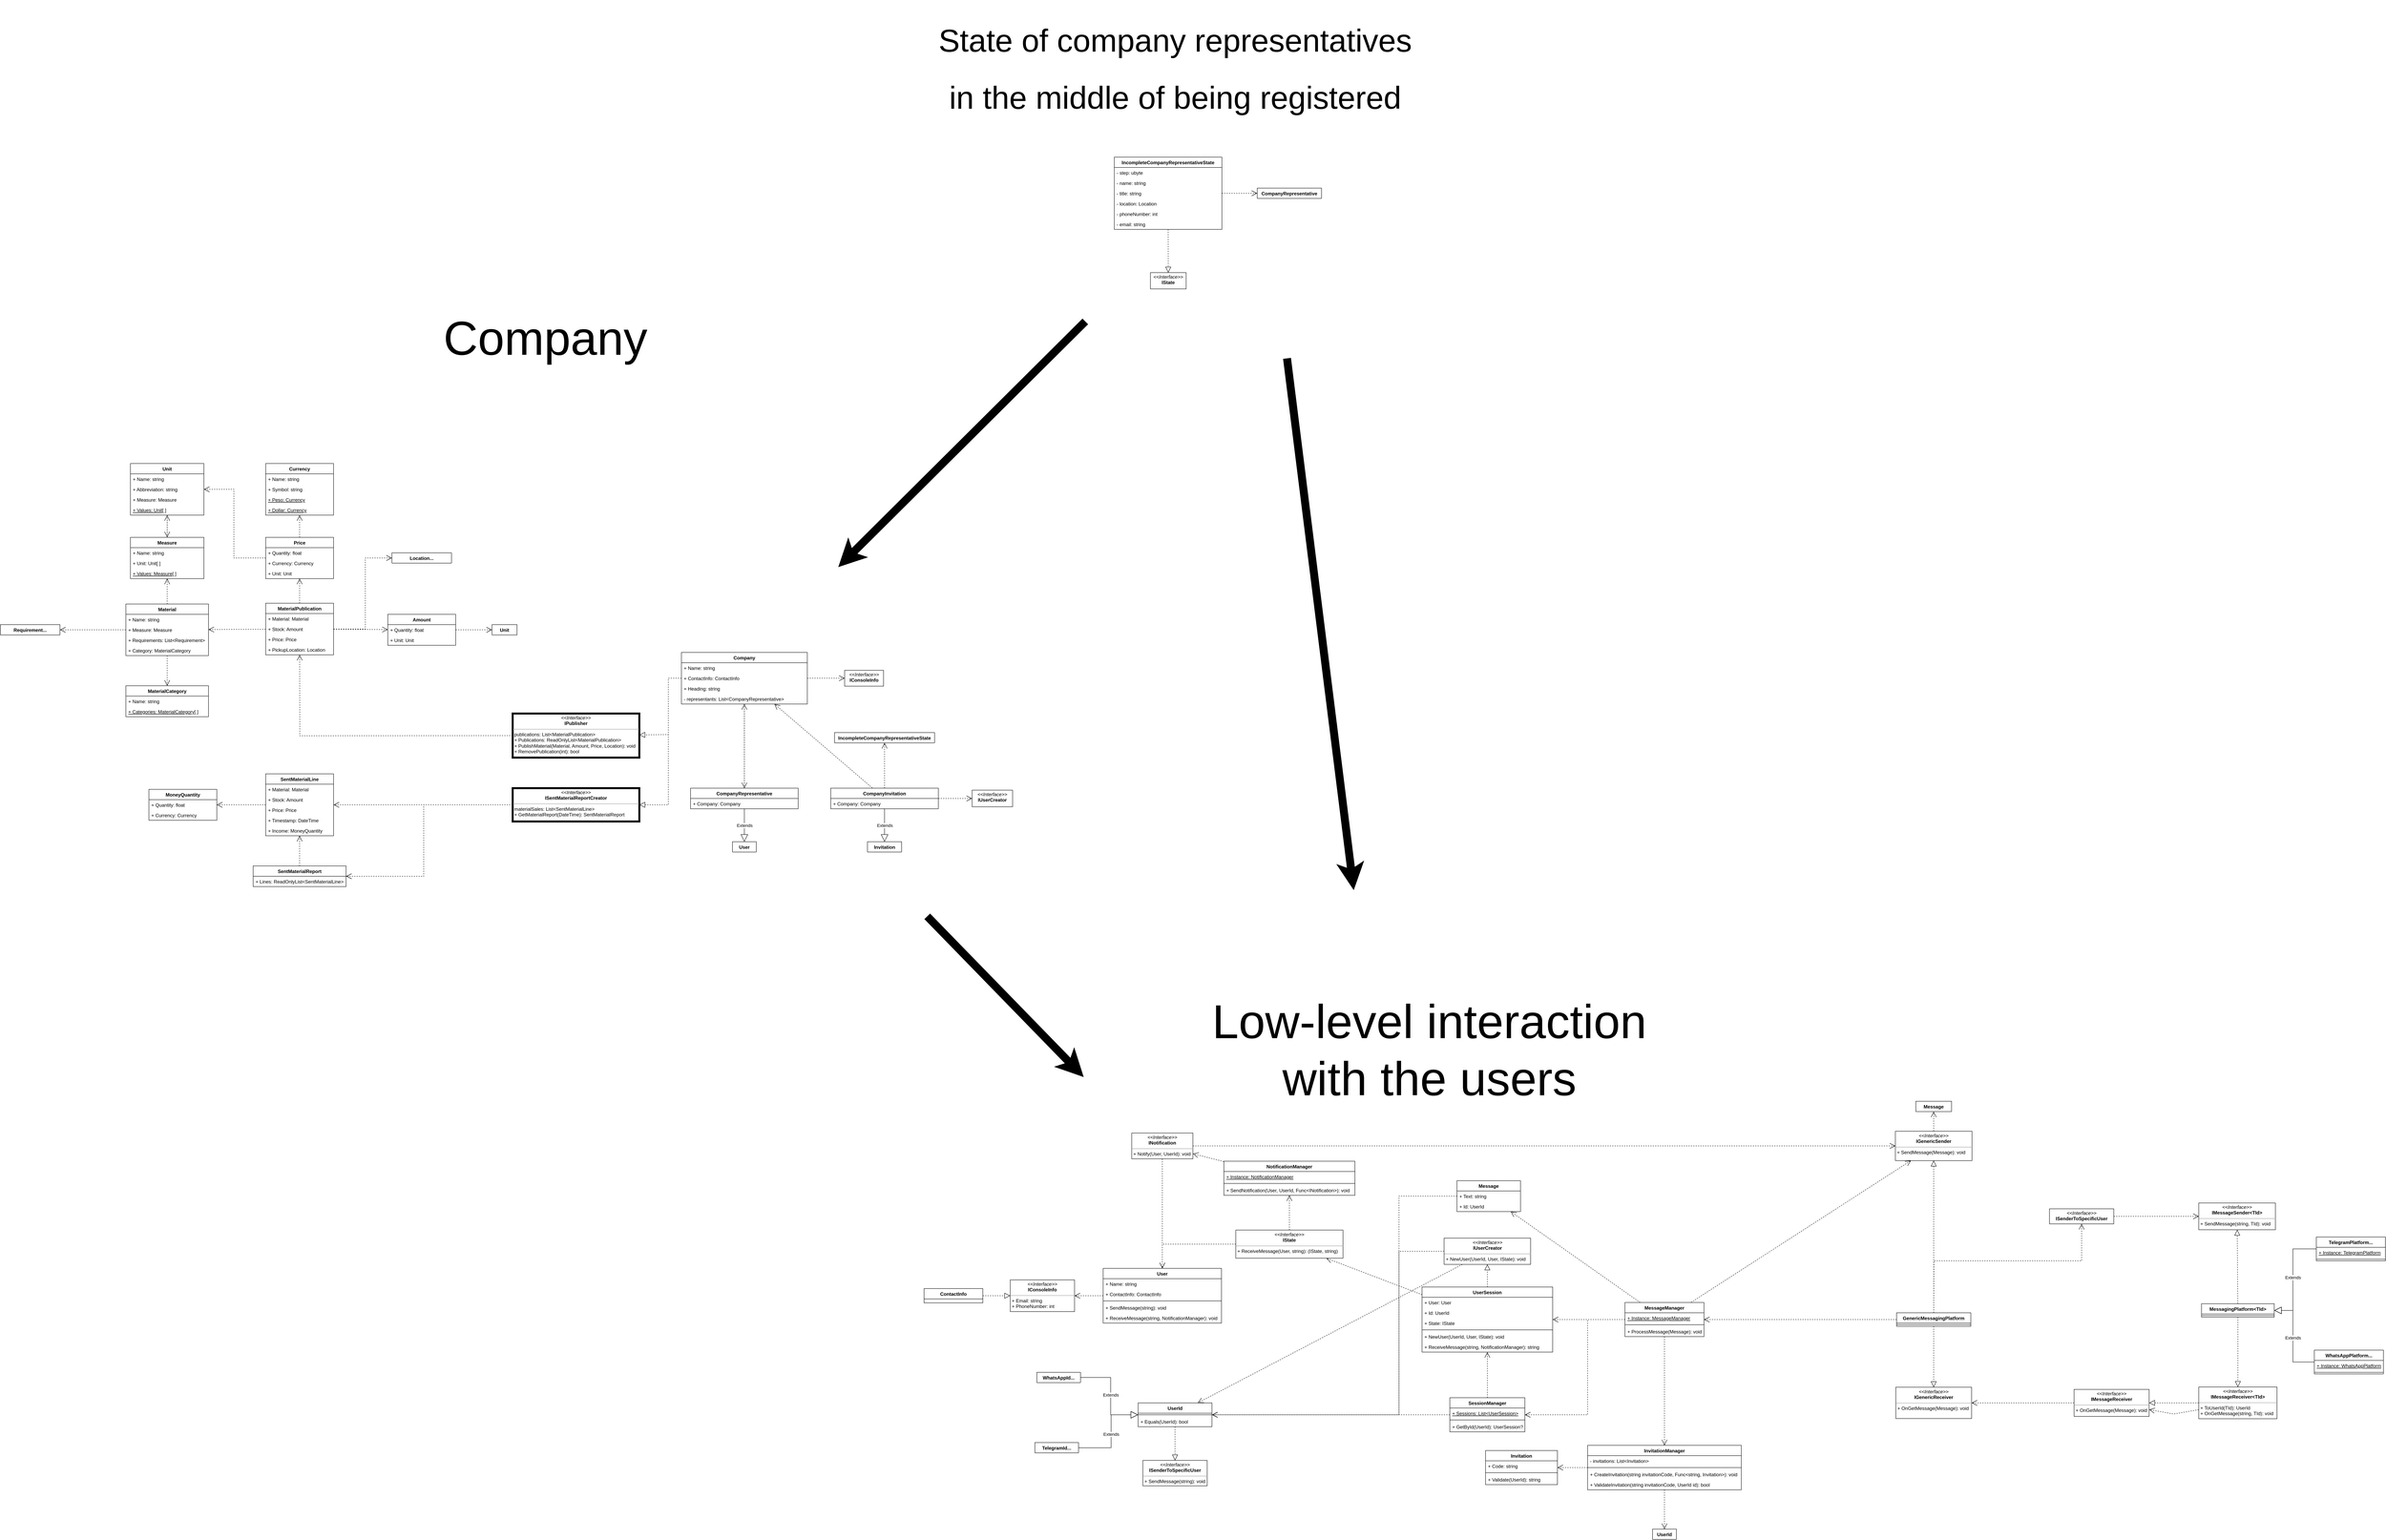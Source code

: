 <mxfile>
    <diagram id="C5RBs43oDa-KdzZeNtuy" name="Page-1">
        <mxGraphModel dx="4451" dy="3621" grid="0" gridSize="10" guides="1" tooltips="1" connect="1" arrows="1" fold="1" page="0" pageScale="1" pageWidth="827" pageHeight="1169" math="0" shadow="0">
            <root>
                <mxCell id="WIyWlLk6GJQsqaUBKTNV-0"/>
                <mxCell id="WIyWlLk6GJQsqaUBKTNV-1" parent="WIyWlLk6GJQsqaUBKTNV-0"/>
                <mxCell id="SNIHwiunDkbFm7c5sR0U-5" value="User" style="swimlane;fontStyle=1;align=center;verticalAlign=top;childLayout=stackLayout;horizontal=1;startSize=26;horizontalStack=0;resizeParent=1;resizeParentMax=0;resizeLast=0;collapsible=1;marginBottom=0;fillColor=#FFFFFF;fontColor=#000000;" parent="WIyWlLk6GJQsqaUBKTNV-1" vertex="1">
                    <mxGeometry x="-141" y="430" width="298" height="138" as="geometry">
                        <mxRectangle x="80" y="60" width="60" height="26" as="alternateBounds"/>
                    </mxGeometry>
                </mxCell>
                <mxCell id="SNIHwiunDkbFm7c5sR0U-9" value="+ Name: string" style="text;strokeColor=none;align=left;verticalAlign=top;spacingLeft=4;spacingRight=4;overflow=hidden;rotatable=0;points=[[0,0.5],[1,0.5]];portConstraint=eastwest;fillColor=none;" parent="SNIHwiunDkbFm7c5sR0U-5" vertex="1">
                    <mxGeometry y="26" width="298" height="26" as="geometry"/>
                </mxCell>
                <mxCell id="285" value="+ ContactInfo: ContactInfo" style="text;strokeColor=none;align=left;verticalAlign=top;spacingLeft=4;spacingRight=4;overflow=hidden;rotatable=0;points=[[0,0.5],[1,0.5]];portConstraint=eastwest;fillColor=none;" parent="SNIHwiunDkbFm7c5sR0U-5" vertex="1">
                    <mxGeometry y="52" width="298" height="26" as="geometry"/>
                </mxCell>
                <mxCell id="SNIHwiunDkbFm7c5sR0U-7" value="" style="line;strokeWidth=1;align=left;verticalAlign=middle;spacingTop=-1;spacingLeft=3;spacingRight=3;rotatable=0;labelPosition=right;points=[];portConstraint=eastwest;fillColor=none;" parent="SNIHwiunDkbFm7c5sR0U-5" vertex="1">
                    <mxGeometry y="78" width="298" height="8" as="geometry"/>
                </mxCell>
                <mxCell id="0" value="+ SendMessage(string): void" style="text;strokeColor=none;align=left;verticalAlign=top;spacingLeft=4;spacingRight=4;overflow=hidden;rotatable=0;points=[[0,0.5],[1,0.5]];portConstraint=eastwest;fillColor=none;" parent="SNIHwiunDkbFm7c5sR0U-5" vertex="1">
                    <mxGeometry y="86" width="298" height="26" as="geometry"/>
                </mxCell>
                <mxCell id="332" value="+ ReceiveMessage(string, NotificationManager): void" style="text;strokeColor=none;align=left;verticalAlign=top;spacingLeft=4;spacingRight=4;overflow=hidden;rotatable=0;points=[[0,0.5],[1,0.5]];portConstraint=eastwest;fillColor=none;" parent="SNIHwiunDkbFm7c5sR0U-5" vertex="1">
                    <mxGeometry y="112" width="298" height="26" as="geometry"/>
                </mxCell>
                <mxCell id="SNIHwiunDkbFm7c5sR0U-15" value="UserSession" style="swimlane;fontStyle=1;align=center;verticalAlign=top;childLayout=stackLayout;horizontal=1;startSize=26;horizontalStack=0;resizeParent=1;resizeParentMax=0;resizeLast=0;collapsible=1;marginBottom=0;fillColor=#FFFFFF;fontColor=#000000;" parent="WIyWlLk6GJQsqaUBKTNV-1" vertex="1">
                    <mxGeometry x="662" y="477" width="329" height="164" as="geometry">
                        <mxRectangle x="684" y="-24" width="110" height="26" as="alternateBounds"/>
                    </mxGeometry>
                </mxCell>
                <mxCell id="SNIHwiunDkbFm7c5sR0U-16" value="+ User: User" style="text;strokeColor=none;align=left;verticalAlign=top;spacingLeft=4;spacingRight=4;overflow=hidden;rotatable=0;points=[[0,0.5],[1,0.5]];portConstraint=eastwest;fillColor=none;" parent="SNIHwiunDkbFm7c5sR0U-15" vertex="1">
                    <mxGeometry y="26" width="329" height="26" as="geometry"/>
                </mxCell>
                <mxCell id="494" value="+ Id: UserId" style="text;strokeColor=none;align=left;verticalAlign=top;spacingLeft=4;spacingRight=4;overflow=hidden;rotatable=0;points=[[0,0.5],[1,0.5]];portConstraint=eastwest;fillColor=none;" vertex="1" parent="SNIHwiunDkbFm7c5sR0U-15">
                    <mxGeometry y="52" width="329" height="26" as="geometry"/>
                </mxCell>
                <mxCell id="Xsf8VFBO3j0tMAS3_5td-1" value="+ State: IState" style="text;strokeColor=none;align=left;verticalAlign=top;spacingLeft=4;spacingRight=4;overflow=hidden;rotatable=0;points=[[0,0.5],[1,0.5]];portConstraint=eastwest;fillColor=none;" parent="SNIHwiunDkbFm7c5sR0U-15" vertex="1">
                    <mxGeometry y="78" width="329" height="26" as="geometry"/>
                </mxCell>
                <mxCell id="SNIHwiunDkbFm7c5sR0U-17" value="" style="line;strokeWidth=1;align=left;verticalAlign=middle;spacingTop=-1;spacingLeft=3;spacingRight=3;rotatable=0;labelPosition=right;points=[];portConstraint=eastwest;fillColor=none;" parent="SNIHwiunDkbFm7c5sR0U-15" vertex="1">
                    <mxGeometry y="104" width="329" height="8" as="geometry"/>
                </mxCell>
                <mxCell id="411" value="+ NewUser(UserId, User, IState): void" style="text;strokeColor=none;align=left;verticalAlign=top;spacingLeft=4;spacingRight=4;overflow=hidden;rotatable=0;points=[[0,0.5],[1,0.5]];portConstraint=eastwest;fillColor=none;" parent="SNIHwiunDkbFm7c5sR0U-15" vertex="1">
                    <mxGeometry y="112" width="329" height="26" as="geometry"/>
                </mxCell>
                <mxCell id="SNIHwiunDkbFm7c5sR0U-18" value="+ ReceiveMessage(string, NotificationManager): string" style="text;strokeColor=none;align=left;verticalAlign=top;spacingLeft=4;spacingRight=4;overflow=hidden;rotatable=0;points=[[0,0.5],[1,0.5]];portConstraint=eastwest;fillColor=none;" parent="SNIHwiunDkbFm7c5sR0U-15" vertex="1">
                    <mxGeometry y="138" width="329" height="26" as="geometry"/>
                </mxCell>
                <mxCell id="SNIHwiunDkbFm7c5sR0U-23" value="NotificationManager" style="swimlane;fontStyle=1;align=center;verticalAlign=top;childLayout=stackLayout;horizontal=1;startSize=26;horizontalStack=0;resizeParent=1;resizeParentMax=0;resizeLast=0;collapsible=1;marginBottom=0;fillColor=#FFFFFF;fontColor=#000000;" parent="WIyWlLk6GJQsqaUBKTNV-1" vertex="1">
                    <mxGeometry x="163" y="160" width="330" height="86" as="geometry">
                        <mxRectangle x="530" y="280" width="150" height="26" as="alternateBounds"/>
                    </mxGeometry>
                </mxCell>
                <mxCell id="SNIHwiunDkbFm7c5sR0U-26" value="+ Instance: NotificationManager" style="text;strokeColor=none;align=left;verticalAlign=top;spacingLeft=4;spacingRight=4;overflow=hidden;rotatable=0;points=[[0,0.5],[1,0.5]];portConstraint=eastwest;fillColor=none;fontStyle=4" parent="SNIHwiunDkbFm7c5sR0U-23" vertex="1">
                    <mxGeometry y="26" width="330" height="26" as="geometry"/>
                </mxCell>
                <mxCell id="SNIHwiunDkbFm7c5sR0U-25" value="" style="line;strokeWidth=1;align=left;verticalAlign=middle;spacingTop=-1;spacingLeft=3;spacingRight=3;rotatable=0;labelPosition=right;points=[];portConstraint=eastwest;fillColor=none;" parent="SNIHwiunDkbFm7c5sR0U-23" vertex="1">
                    <mxGeometry y="52" width="330" height="8" as="geometry"/>
                </mxCell>
                <mxCell id="Xsf8VFBO3j0tMAS3_5td-30" value="+ SendNotification(User, UserId, Func&lt;INotification&gt;): void" style="text;strokeColor=none;align=left;verticalAlign=top;spacingLeft=4;spacingRight=4;overflow=hidden;rotatable=0;points=[[0,0.5],[1,0.5]];portConstraint=eastwest;fillColor=none;" parent="SNIHwiunDkbFm7c5sR0U-23" vertex="1">
                    <mxGeometry y="60" width="330" height="26" as="geometry"/>
                </mxCell>
                <mxCell id="Xsf8VFBO3j0tMAS3_5td-4" value="" style="endArrow=open;endSize=12;dashed=1;html=1;rounded=0;" parent="WIyWlLk6GJQsqaUBKTNV-1" source="SNIHwiunDkbFm7c5sR0U-15" target="35" edge="1">
                    <mxGeometry x="0.004" y="105" width="160" relative="1" as="geometry">
                        <mxPoint x="238" y="797" as="sourcePoint"/>
                        <mxPoint x="528" y="559" as="targetPoint"/>
                        <mxPoint as="offset"/>
                    </mxGeometry>
                </mxCell>
                <mxCell id="Xsf8VFBO3j0tMAS3_5td-5" value="" style="endArrow=open;endSize=12;dashed=1;html=1;rounded=0;" parent="WIyWlLk6GJQsqaUBKTNV-1" source="35" target="SNIHwiunDkbFm7c5sR0U-23" edge="1">
                    <mxGeometry x="0.004" y="105" width="160" relative="1" as="geometry">
                        <mxPoint x="328" y="309" as="sourcePoint"/>
                        <mxPoint x="91.65" y="727" as="targetPoint"/>
                        <mxPoint as="offset"/>
                    </mxGeometry>
                </mxCell>
                <mxCell id="Xsf8VFBO3j0tMAS3_5td-7" value="" style="endArrow=open;endSize=12;dashed=1;html=1;rounded=0;" parent="WIyWlLk6GJQsqaUBKTNV-1" source="SNIHwiunDkbFm7c5sR0U-23" target="33" edge="1">
                    <mxGeometry x="0.004" y="105" width="160" relative="1" as="geometry">
                        <mxPoint x="298" y="977" as="sourcePoint"/>
                        <mxPoint x="88.0" y="393" as="targetPoint"/>
                        <mxPoint as="offset"/>
                    </mxGeometry>
                </mxCell>
                <mxCell id="Xsf8VFBO3j0tMAS3_5td-29" value="" style="endArrow=open;endSize=12;dashed=1;html=1;rounded=0;" parent="WIyWlLk6GJQsqaUBKTNV-1" source="33" target="SNIHwiunDkbFm7c5sR0U-5" edge="1">
                    <mxGeometry x="0.004" y="105" width="160" relative="1" as="geometry">
                        <mxPoint x="8" y="423" as="sourcePoint"/>
                        <mxPoint x="218" y="697" as="targetPoint"/>
                        <mxPoint as="offset"/>
                    </mxGeometry>
                </mxCell>
                <mxCell id="Xsf8VFBO3j0tMAS3_5td-31" value="" style="endArrow=open;endSize=12;dashed=1;html=1;rounded=0;" parent="WIyWlLk6GJQsqaUBKTNV-1" source="35" target="SNIHwiunDkbFm7c5sR0U-5" edge="1">
                    <mxGeometry x="0.004" y="105" width="160" relative="1" as="geometry">
                        <mxPoint x="128" y="559" as="sourcePoint"/>
                        <mxPoint x="158" y="577" as="targetPoint"/>
                        <mxPoint as="offset"/>
                        <Array as="points">
                            <mxPoint x="8" y="369"/>
                        </Array>
                    </mxGeometry>
                </mxCell>
                <mxCell id="4" value="UserId" style="swimlane;fontStyle=1;align=center;verticalAlign=top;childLayout=stackLayout;horizontal=1;startSize=26;horizontalStack=0;resizeParent=1;resizeParentMax=0;resizeLast=0;collapsible=1;marginBottom=0;fillColor=#FFFFFF;fontColor=#000000;" parent="WIyWlLk6GJQsqaUBKTNV-1" vertex="1">
                    <mxGeometry x="-53" y="769" width="186" height="60" as="geometry">
                        <mxRectangle x="33" y="155" width="60" height="26" as="alternateBounds"/>
                    </mxGeometry>
                </mxCell>
                <mxCell id="9" value="" style="line;strokeWidth=1;align=left;verticalAlign=middle;spacingTop=-1;spacingLeft=3;spacingRight=3;rotatable=0;labelPosition=right;points=[];portConstraint=eastwest;fillColor=none;" parent="4" vertex="1">
                    <mxGeometry y="26" width="186" height="8" as="geometry"/>
                </mxCell>
                <mxCell id="56" value="+ Equals(UserId): bool" style="text;strokeColor=none;align=left;verticalAlign=top;spacingLeft=4;spacingRight=4;overflow=hidden;rotatable=0;points=[[0,0.5],[1,0.5]];portConstraint=eastwest;fontStyle=0;fillColor=none;" parent="4" vertex="1">
                    <mxGeometry y="34" width="186" height="26" as="geometry"/>
                </mxCell>
                <mxCell id="13" value="" style="endArrow=open;endSize=12;dashed=1;html=1;rounded=0;" parent="WIyWlLk6GJQsqaUBKTNV-1" source="262" target="278" edge="1">
                    <mxGeometry x="0.004" y="105" width="160" relative="1" as="geometry">
                        <mxPoint x="509" y="769.0" as="sourcePoint"/>
                        <mxPoint x="578" y="786" as="targetPoint"/>
                        <mxPoint as="offset"/>
                        <Array as="points">
                            <mxPoint x="1079" y="559"/>
                            <mxPoint x="1079" y="799"/>
                        </Array>
                    </mxGeometry>
                </mxCell>
                <mxCell id="14" value="" style="endArrow=open;endSize=12;dashed=1;html=1;rounded=0;" parent="WIyWlLk6GJQsqaUBKTNV-1" source="262" target="SNIHwiunDkbFm7c5sR0U-15" edge="1">
                    <mxGeometry x="0.004" y="105" width="160" relative="1" as="geometry">
                        <mxPoint x="826.5" y="736" as="sourcePoint"/>
                        <mxPoint x="702" y="668" as="targetPoint"/>
                        <mxPoint as="offset"/>
                    </mxGeometry>
                </mxCell>
                <mxCell id="30" value="" style="endArrow=block;dashed=1;endFill=0;endSize=12;html=1;" parent="WIyWlLk6GJQsqaUBKTNV-1" source="297" target="307" edge="1">
                    <mxGeometry width="160" relative="1" as="geometry">
                        <mxPoint x="2710" y="516" as="sourcePoint"/>
                        <mxPoint x="1943.5" y="729.5" as="targetPoint"/>
                    </mxGeometry>
                </mxCell>
                <mxCell id="31" value="" style="endArrow=block;dashed=1;endFill=0;endSize=12;html=1;" parent="WIyWlLk6GJQsqaUBKTNV-1" source="297" target="308" edge="1">
                    <mxGeometry width="160" relative="1" as="geometry">
                        <mxPoint x="1909.824" y="381.0" as="sourcePoint"/>
                        <mxPoint x="1751.351" y="301.0" as="targetPoint"/>
                    </mxGeometry>
                </mxCell>
                <mxCell id="33" value="&lt;p style=&quot;margin: 0px ; margin-top: 4px ; text-align: center&quot;&gt;&lt;i&gt;&amp;lt;&amp;lt;Interface&amp;gt;&amp;gt;&lt;/i&gt;&lt;br&gt;&lt;b&gt;INotification&lt;/b&gt;&lt;/p&gt;&lt;hr size=&quot;1&quot;&gt;&lt;p style=&quot;margin: 0px ; margin-left: 4px&quot;&gt;&lt;/p&gt;&lt;p style=&quot;margin: 0px ; margin-left: 4px&quot;&gt;+ Notify(User, UserId): void&lt;/p&gt;" style="verticalAlign=top;align=left;overflow=fill;fontSize=12;fontFamily=Helvetica;html=1;" parent="WIyWlLk6GJQsqaUBKTNV-1" vertex="1">
                    <mxGeometry x="-69" y="89" width="154" height="65" as="geometry"/>
                </mxCell>
                <mxCell id="35" value="&lt;p style=&quot;margin: 0px ; margin-top: 4px ; text-align: center&quot;&gt;&lt;i&gt;&amp;lt;&amp;lt;Interface&amp;gt;&amp;gt;&lt;/i&gt;&lt;br&gt;&lt;b&gt;IState&lt;/b&gt;&lt;/p&gt;&lt;hr size=&quot;1&quot;&gt;&lt;p style=&quot;margin: 0px ; margin-left: 4px&quot;&gt;&lt;/p&gt;&lt;p style=&quot;margin: 0px ; margin-left: 4px&quot;&gt;+ ReceiveMessage(User, string): (IState, string)&lt;/p&gt;&lt;br&gt;&lt;p style=&quot;margin: 0px 0px 0px 4px&quot;&gt;&lt;/p&gt;&lt;p style=&quot;margin: 0px 0px 0px 4px&quot;&gt;&lt;/p&gt;&lt;p style=&quot;margin: 0px 0px 0px 4px&quot;&gt;&lt;/p&gt;&lt;p style=&quot;margin: 0px 0px 0px 4px&quot;&gt;&lt;/p&gt;&lt;p style=&quot;margin: 0px 0px 0px 4px&quot;&gt;&lt;/p&gt;&lt;p style=&quot;margin: 0px 0px 0px 4px&quot;&gt;&lt;/p&gt;" style="verticalAlign=top;align=left;overflow=fill;fontSize=12;fontFamily=Helvetica;html=1;" parent="WIyWlLk6GJQsqaUBKTNV-1" vertex="1">
                    <mxGeometry x="193" y="333.5" width="270" height="71" as="geometry"/>
                </mxCell>
                <mxCell id="59" value="Extends" style="endArrow=block;endSize=16;endFill=0;html=1;rounded=0;" parent="WIyWlLk6GJQsqaUBKTNV-1" source="60" target="4" edge="1">
                    <mxGeometry width="160" relative="1" as="geometry">
                        <mxPoint x="-424" y="984" as="sourcePoint"/>
                        <mxPoint x="-264" y="984" as="targetPoint"/>
                        <Array as="points">
                            <mxPoint x="-122" y="705"/>
                            <mxPoint x="-122" y="799"/>
                        </Array>
                    </mxGeometry>
                </mxCell>
                <mxCell id="60" value="WhatsAppId..." style="swimlane;fontStyle=1;align=center;verticalAlign=top;childLayout=stackLayout;horizontal=1;startSize=26;horizontalStack=0;resizeParent=1;resizeParentMax=0;resizeLast=0;collapsible=1;marginBottom=0;fillColor=#FFFFFF;fontColor=#000000;" parent="WIyWlLk6GJQsqaUBKTNV-1" vertex="1" collapsed="1">
                    <mxGeometry x="-308" y="692" width="110" height="26" as="geometry">
                        <mxRectangle x="-235" y="65" width="174" height="34" as="alternateBounds"/>
                    </mxGeometry>
                </mxCell>
                <mxCell id="62" value="" style="line;strokeWidth=1;align=left;verticalAlign=middle;spacingTop=-1;spacingLeft=3;spacingRight=3;rotatable=0;labelPosition=right;points=[];portConstraint=eastwest;fillColor=none;" parent="60" vertex="1">
                    <mxGeometry y="26" width="110" height="8" as="geometry"/>
                </mxCell>
                <mxCell id="65" value="TelegramId..." style="swimlane;fontStyle=1;align=center;verticalAlign=top;childLayout=stackLayout;horizontal=1;startSize=26;horizontalStack=0;resizeParent=1;resizeParentMax=0;resizeLast=0;collapsible=1;marginBottom=0;fillColor=#FFFFFF;fontColor=#000000;" parent="WIyWlLk6GJQsqaUBKTNV-1" vertex="1" collapsed="1">
                    <mxGeometry x="-313" y="869" width="110" height="26" as="geometry">
                        <mxRectangle x="-235" y="65" width="174" height="34" as="alternateBounds"/>
                    </mxGeometry>
                </mxCell>
                <mxCell id="66" value="" style="line;strokeWidth=1;align=left;verticalAlign=middle;spacingTop=-1;spacingLeft=3;spacingRight=3;rotatable=0;labelPosition=right;points=[];portConstraint=eastwest;fillColor=none;" parent="65" vertex="1">
                    <mxGeometry y="26" width="110" height="8" as="geometry"/>
                </mxCell>
                <mxCell id="67" value="Extends" style="endArrow=block;endSize=16;endFill=0;html=1;rounded=0;" parent="WIyWlLk6GJQsqaUBKTNV-1" source="65" target="4" edge="1">
                    <mxGeometry width="160" relative="1" as="geometry">
                        <mxPoint x="-359" y="937.463" as="sourcePoint"/>
                        <mxPoint x="-239" y="912.293" as="targetPoint"/>
                        <Array as="points">
                            <mxPoint x="-121" y="882"/>
                            <mxPoint x="-121" y="799"/>
                        </Array>
                    </mxGeometry>
                </mxCell>
                <mxCell id="79" value="" style="endArrow=open;endSize=12;dashed=1;html=1;rounded=0;" parent="WIyWlLk6GJQsqaUBKTNV-1" source="33" target="311" edge="1">
                    <mxGeometry x="0.004" y="105" width="160" relative="1" as="geometry">
                        <mxPoint x="18" y="309.5" as="sourcePoint"/>
                        <mxPoint x="946.5" y="267.0" as="targetPoint"/>
                        <mxPoint as="offset"/>
                    </mxGeometry>
                </mxCell>
                <mxCell id="87" value="UserId" style="swimlane;fontStyle=1;align=center;verticalAlign=top;childLayout=stackLayout;horizontal=1;startSize=26;horizontalStack=0;resizeParent=1;resizeParentMax=0;resizeLast=0;collapsible=1;marginBottom=0;fillColor=#FFFFFF;fontColor=#000000;" parent="WIyWlLk6GJQsqaUBKTNV-1" vertex="1" collapsed="1">
                    <mxGeometry x="1242.5" y="1087" width="60" height="26" as="geometry">
                        <mxRectangle x="2" y="-422" width="170" height="34" as="alternateBounds"/>
                    </mxGeometry>
                </mxCell>
                <mxCell id="94" value="Invitation" style="swimlane;fontStyle=1;align=center;verticalAlign=top;childLayout=stackLayout;horizontal=1;startSize=26;horizontalStack=0;resizeParent=1;resizeParentMax=0;resizeLast=0;collapsible=1;marginBottom=0;fillColor=#FFFFFF;fontColor=#000000;" parent="WIyWlLk6GJQsqaUBKTNV-1" vertex="1">
                    <mxGeometry x="822" y="889" width="181" height="86" as="geometry">
                        <mxRectangle x="530" y="280" width="150" height="26" as="alternateBounds"/>
                    </mxGeometry>
                </mxCell>
                <mxCell id="95" value="+ Code: string" style="text;strokeColor=none;align=left;verticalAlign=top;spacingLeft=4;spacingRight=4;overflow=hidden;rotatable=0;points=[[0,0.5],[1,0.5]];portConstraint=eastwest;fillColor=none;fontStyle=0" parent="94" vertex="1">
                    <mxGeometry y="26" width="181" height="26" as="geometry"/>
                </mxCell>
                <mxCell id="402" value="" style="line;strokeWidth=1;align=left;verticalAlign=middle;spacingTop=-1;spacingLeft=3;spacingRight=3;rotatable=0;labelPosition=right;points=[];portConstraint=eastwest;fillColor=none;" parent="94" vertex="1">
                    <mxGeometry y="52" width="181" height="8" as="geometry"/>
                </mxCell>
                <mxCell id="98" value="+ Validate(UserId): string" style="text;strokeColor=none;align=left;verticalAlign=top;spacingLeft=4;spacingRight=4;overflow=hidden;rotatable=0;points=[[0,0.5],[1,0.5]];portConstraint=eastwest;fillColor=none;fontStyle=0" parent="94" vertex="1">
                    <mxGeometry y="60" width="181" height="26" as="geometry"/>
                </mxCell>
                <mxCell id="99" value="InvitationManager" style="swimlane;fontStyle=1;align=center;verticalAlign=top;childLayout=stackLayout;horizontal=1;startSize=26;horizontalStack=0;resizeParent=1;resizeParentMax=0;resizeLast=0;collapsible=1;marginBottom=0;fillColor=#FFFFFF;fontColor=#000000;" parent="WIyWlLk6GJQsqaUBKTNV-1" vertex="1">
                    <mxGeometry x="1079" y="876" width="387" height="112" as="geometry">
                        <mxRectangle x="136" y="-452" width="150" height="26" as="alternateBounds"/>
                    </mxGeometry>
                </mxCell>
                <mxCell id="100" value="- invitations: List&lt;Invitation&gt;" style="text;strokeColor=none;align=left;verticalAlign=top;spacingLeft=4;spacingRight=4;overflow=hidden;rotatable=0;points=[[0,0.5],[1,0.5]];portConstraint=eastwest;fillColor=none;fontStyle=0" parent="99" vertex="1">
                    <mxGeometry y="26" width="387" height="26" as="geometry"/>
                </mxCell>
                <mxCell id="96" value="" style="line;strokeWidth=1;align=left;verticalAlign=middle;spacingTop=-1;spacingLeft=3;spacingRight=3;rotatable=0;labelPosition=right;points=[];portConstraint=eastwest;fillColor=none;" parent="99" vertex="1">
                    <mxGeometry y="52" width="387" height="8" as="geometry"/>
                </mxCell>
                <mxCell id="101" value="+ CreateInvitation(string invitationCode, Func&lt;string, Invitation&gt;): void" style="text;strokeColor=none;align=left;verticalAlign=top;spacingLeft=4;spacingRight=4;overflow=hidden;rotatable=0;points=[[0,0.5],[1,0.5]];portConstraint=eastwest;fillColor=none;fontStyle=0" parent="99" vertex="1">
                    <mxGeometry y="60" width="387" height="26" as="geometry"/>
                </mxCell>
                <mxCell id="106" value="+ ValidateInvitation(string invitationCode, UserId id): bool" style="text;strokeColor=none;align=left;verticalAlign=top;spacingLeft=4;spacingRight=4;overflow=hidden;rotatable=0;points=[[0,0.5],[1,0.5]];portConstraint=eastwest;fillColor=none;fontStyle=0" parent="99" vertex="1">
                    <mxGeometry y="86" width="387" height="26" as="geometry"/>
                </mxCell>
                <mxCell id="102" value="" style="endArrow=open;endSize=12;dashed=1;html=1;rounded=0;" parent="WIyWlLk6GJQsqaUBKTNV-1" source="99" target="87" edge="1">
                    <mxGeometry x="0.004" y="105" width="160" relative="1" as="geometry">
                        <mxPoint x="773" y="783" as="sourcePoint"/>
                        <mxPoint x="703" y="824" as="targetPoint"/>
                        <mxPoint as="offset"/>
                    </mxGeometry>
                </mxCell>
                <mxCell id="103" value="" style="endArrow=open;endSize=12;dashed=1;html=1;rounded=0;" parent="WIyWlLk6GJQsqaUBKTNV-1" source="99" target="94" edge="1">
                    <mxGeometry x="0.004" y="105" width="160" relative="1" as="geometry">
                        <mxPoint x="810" y="782" as="sourcePoint"/>
                        <mxPoint x="964" y="658" as="targetPoint"/>
                        <mxPoint as="offset"/>
                    </mxGeometry>
                </mxCell>
                <mxCell id="108" value="Company" style="swimlane;fontStyle=1;align=center;verticalAlign=top;childLayout=stackLayout;horizontal=1;startSize=26;horizontalStack=0;resizeParent=1;resizeParentMax=0;resizeLast=0;collapsible=1;marginBottom=0;fillColor=#FFFFFF;fontColor=#000000;" parent="WIyWlLk6GJQsqaUBKTNV-1" vertex="1">
                    <mxGeometry x="-1203" y="-1122" width="317" height="130" as="geometry">
                        <mxRectangle x="530" y="280" width="150" height="26" as="alternateBounds"/>
                    </mxGeometry>
                </mxCell>
                <mxCell id="109" value="+ Name: string" style="text;strokeColor=none;align=left;verticalAlign=top;spacingLeft=4;spacingRight=4;overflow=hidden;rotatable=0;points=[[0,0.5],[1,0.5]];portConstraint=eastwest;fillColor=none;fontStyle=0" parent="108" vertex="1">
                    <mxGeometry y="26" width="317" height="26" as="geometry"/>
                </mxCell>
                <mxCell id="186" value="+ ContactInfo: ContactInfo" style="text;strokeColor=none;align=left;verticalAlign=top;spacingLeft=4;spacingRight=4;overflow=hidden;rotatable=0;points=[[0,0.5],[1,0.5]];portConstraint=eastwest;fillColor=none;fontStyle=0" parent="108" vertex="1">
                    <mxGeometry y="52" width="317" height="26" as="geometry"/>
                </mxCell>
                <mxCell id="242" value="+ Heading: string" style="text;strokeColor=none;align=left;verticalAlign=top;spacingLeft=4;spacingRight=4;overflow=hidden;rotatable=0;points=[[0,0.5],[1,0.5]];portConstraint=eastwest;fillColor=none;fontStyle=0" parent="108" vertex="1">
                    <mxGeometry y="78" width="317" height="26" as="geometry"/>
                </mxCell>
                <mxCell id="110" value="- representants: List&lt;CompanyRepresentative&gt;" style="text;strokeColor=none;align=left;verticalAlign=top;spacingLeft=4;spacingRight=4;overflow=hidden;rotatable=0;points=[[0,0.5],[1,0.5]];portConstraint=eastwest;fillColor=none;fontStyle=0" parent="108" vertex="1">
                    <mxGeometry y="104" width="317" height="26" as="geometry"/>
                </mxCell>
                <mxCell id="120" value="" style="endArrow=open;endSize=12;dashed=1;html=1;rounded=0;" parent="WIyWlLk6GJQsqaUBKTNV-1" source="108" target="396" edge="1">
                    <mxGeometry x="0.004" y="105" width="160" relative="1" as="geometry">
                        <mxPoint x="-1303" y="-1004" as="sourcePoint"/>
                        <mxPoint x="-792" y="-1018" as="targetPoint"/>
                        <mxPoint as="offset"/>
                    </mxGeometry>
                </mxCell>
                <mxCell id="121" value="CompanyRepresentative" style="swimlane;fontStyle=1;align=center;verticalAlign=top;childLayout=stackLayout;horizontal=1;startSize=26;horizontalStack=0;resizeParent=1;resizeParentMax=0;resizeLast=0;collapsible=1;marginBottom=0;fillColor=#FFFFFF;fontColor=#000000;" parent="WIyWlLk6GJQsqaUBKTNV-1" vertex="1">
                    <mxGeometry x="-1180" y="-780" width="271" height="52" as="geometry">
                        <mxRectangle x="530" y="280" width="150" height="26" as="alternateBounds"/>
                    </mxGeometry>
                </mxCell>
                <mxCell id="122" value="+ Company: Company" style="text;strokeColor=none;align=left;verticalAlign=top;spacingLeft=4;spacingRight=4;overflow=hidden;rotatable=0;points=[[0,0.5],[1,0.5]];portConstraint=eastwest;fillColor=none;fontStyle=0" parent="121" vertex="1">
                    <mxGeometry y="26" width="271" height="26" as="geometry"/>
                </mxCell>
                <mxCell id="125" value="User" style="swimlane;fontStyle=1;align=center;verticalAlign=top;childLayout=stackLayout;horizontal=1;startSize=26;horizontalStack=0;resizeParent=1;resizeParentMax=0;resizeLast=0;collapsible=1;marginBottom=0;fillColor=#FFFFFF;fontColor=#000000;" parent="WIyWlLk6GJQsqaUBKTNV-1" vertex="1" collapsed="1">
                    <mxGeometry x="-1074.5" y="-645" width="60" height="26" as="geometry">
                        <mxRectangle x="2" y="-422" width="170" height="34" as="alternateBounds"/>
                    </mxGeometry>
                </mxCell>
                <mxCell id="126" value="Extends" style="endArrow=block;endSize=16;endFill=0;html=1;" parent="WIyWlLk6GJQsqaUBKTNV-1" source="121" target="125" edge="1">
                    <mxGeometry width="160" relative="1" as="geometry">
                        <mxPoint x="-1138" y="-934" as="sourcePoint"/>
                        <mxPoint x="-978" y="-934" as="targetPoint"/>
                    </mxGeometry>
                </mxCell>
                <mxCell id="127" value="" style="endArrow=open;endSize=12;dashed=1;html=1;rounded=0;" parent="WIyWlLk6GJQsqaUBKTNV-1" source="108" target="121" edge="1">
                    <mxGeometry x="0.004" y="105" width="160" relative="1" as="geometry">
                        <mxPoint x="-899.0" y="-1104" as="sourcePoint"/>
                        <mxPoint x="-805" y="-1104" as="targetPoint"/>
                        <mxPoint as="offset"/>
                    </mxGeometry>
                </mxCell>
                <mxCell id="129" value="" style="endArrow=open;endSize=12;dashed=1;html=1;rounded=0;" parent="WIyWlLk6GJQsqaUBKTNV-1" source="121" target="108" edge="1">
                    <mxGeometry x="0.004" y="105" width="160" relative="1" as="geometry">
                        <mxPoint x="-1034.5" y="-1052" as="sourcePoint"/>
                        <mxPoint x="-1034.5" y="-1027" as="targetPoint"/>
                        <mxPoint as="offset"/>
                    </mxGeometry>
                </mxCell>
                <mxCell id="130" value="ContactInfo" style="swimlane;fontStyle=1;align=center;verticalAlign=top;childLayout=stackLayout;horizontal=1;startSize=26;horizontalStack=0;resizeParent=1;resizeParentMax=0;resizeLast=0;collapsible=1;marginBottom=0;fillColor=#FFFFFF;fontColor=#000000;" parent="WIyWlLk6GJQsqaUBKTNV-1" vertex="1">
                    <mxGeometry x="-592" y="481" width="148" height="36" as="geometry">
                        <mxRectangle x="-217" y="19" width="150" height="26" as="alternateBounds"/>
                    </mxGeometry>
                </mxCell>
                <mxCell id="135" value="MaterialPublication" style="swimlane;fontStyle=1;align=center;verticalAlign=top;childLayout=stackLayout;horizontal=1;startSize=26;horizontalStack=0;resizeParent=1;resizeParentMax=0;resizeLast=0;collapsible=1;marginBottom=0;fillColor=#FFFFFF;fontColor=#000000;" parent="WIyWlLk6GJQsqaUBKTNV-1" vertex="1">
                    <mxGeometry x="-2250" y="-1246" width="171" height="130" as="geometry">
                        <mxRectangle x="530" y="280" width="150" height="26" as="alternateBounds"/>
                    </mxGeometry>
                </mxCell>
                <mxCell id="136" value="+ Material: Material" style="text;strokeColor=none;align=left;verticalAlign=top;spacingLeft=4;spacingRight=4;overflow=hidden;rotatable=0;points=[[0,0.5],[1,0.5]];portConstraint=eastwest;fillColor=none;fontStyle=0" parent="135" vertex="1">
                    <mxGeometry y="26" width="171" height="26" as="geometry"/>
                </mxCell>
                <mxCell id="139" value="+ Stock: Amount" style="text;strokeColor=none;align=left;verticalAlign=top;spacingLeft=4;spacingRight=4;overflow=hidden;rotatable=0;points=[[0,0.5],[1,0.5]];portConstraint=eastwest;fillColor=none;fontStyle=0" parent="135" vertex="1">
                    <mxGeometry y="52" width="171" height="26" as="geometry"/>
                </mxCell>
                <mxCell id="141" value="+ Price: Price" style="text;strokeColor=none;align=left;verticalAlign=top;spacingLeft=4;spacingRight=4;overflow=hidden;rotatable=0;points=[[0,0.5],[1,0.5]];portConstraint=eastwest;fillColor=none;fontStyle=0" parent="135" vertex="1">
                    <mxGeometry y="78" width="171" height="26" as="geometry"/>
                </mxCell>
                <mxCell id="138" value="+ PickupLocation: Location" style="text;strokeColor=none;align=left;verticalAlign=top;spacingLeft=4;spacingRight=4;overflow=hidden;rotatable=0;points=[[0,0.5],[1,0.5]];portConstraint=eastwest;fillColor=none;fontStyle=0" parent="135" vertex="1">
                    <mxGeometry y="104" width="171" height="26" as="geometry"/>
                </mxCell>
                <mxCell id="142" value="Material" style="swimlane;fontStyle=1;align=center;verticalAlign=top;childLayout=stackLayout;horizontal=1;startSize=26;horizontalStack=0;resizeParent=1;resizeParentMax=0;resizeLast=0;collapsible=1;marginBottom=0;fillColor=#FFFFFF;fontColor=#000000;" parent="WIyWlLk6GJQsqaUBKTNV-1" vertex="1">
                    <mxGeometry x="-2602" y="-1244" width="208" height="130" as="geometry">
                        <mxRectangle x="530" y="280" width="150" height="26" as="alternateBounds"/>
                    </mxGeometry>
                </mxCell>
                <mxCell id="143" value="+ Name: string" style="text;strokeColor=none;align=left;verticalAlign=top;spacingLeft=4;spacingRight=4;overflow=hidden;rotatable=0;points=[[0,0.5],[1,0.5]];portConstraint=eastwest;fillColor=none;fontStyle=0" parent="142" vertex="1">
                    <mxGeometry y="26" width="208" height="26" as="geometry"/>
                </mxCell>
                <mxCell id="147" value="+ Measure: Measure" style="text;strokeColor=none;align=left;verticalAlign=top;spacingLeft=4;spacingRight=4;overflow=hidden;rotatable=0;points=[[0,0.5],[1,0.5]];portConstraint=eastwest;fillColor=none;fontStyle=0" parent="142" vertex="1">
                    <mxGeometry y="52" width="208" height="26" as="geometry"/>
                </mxCell>
                <mxCell id="144" value="+ Requirements: List&lt;Requirement&gt;" style="text;strokeColor=none;align=left;verticalAlign=top;spacingLeft=4;spacingRight=4;overflow=hidden;rotatable=0;points=[[0,0.5],[1,0.5]];portConstraint=eastwest;fillColor=none;fontStyle=0" parent="142" vertex="1">
                    <mxGeometry y="78" width="208" height="26" as="geometry"/>
                </mxCell>
                <mxCell id="249" value="+ Category: MaterialCategory" style="text;strokeColor=none;align=left;verticalAlign=top;spacingLeft=4;spacingRight=4;overflow=hidden;rotatable=0;points=[[0,0.5],[1,0.5]];portConstraint=eastwest;fillColor=none;fontStyle=0" parent="142" vertex="1">
                    <mxGeometry y="104" width="208" height="26" as="geometry"/>
                </mxCell>
                <mxCell id="148" value="" style="endArrow=open;endSize=12;dashed=1;html=1;rounded=0;" parent="WIyWlLk6GJQsqaUBKTNV-1" source="135" target="142" edge="1">
                    <mxGeometry x="0.004" y="105" width="160" relative="1" as="geometry">
                        <mxPoint x="-2154.5" y="-1104" as="sourcePoint"/>
                        <mxPoint x="-2154.5" y="-1027" as="targetPoint"/>
                        <mxPoint as="offset"/>
                    </mxGeometry>
                </mxCell>
                <mxCell id="149" value="Amount" style="swimlane;fontStyle=1;align=center;verticalAlign=top;childLayout=stackLayout;horizontal=1;startSize=26;horizontalStack=0;resizeParent=1;resizeParentMax=0;resizeLast=0;collapsible=1;marginBottom=0;fillColor=#FFFFFF;fontColor=#000000;" parent="WIyWlLk6GJQsqaUBKTNV-1" vertex="1">
                    <mxGeometry x="-1942.5" y="-1218" width="171" height="78" as="geometry">
                        <mxRectangle x="530" y="280" width="150" height="26" as="alternateBounds"/>
                    </mxGeometry>
                </mxCell>
                <mxCell id="150" value="+ Quantity: float" style="text;strokeColor=none;align=left;verticalAlign=top;spacingLeft=4;spacingRight=4;overflow=hidden;rotatable=0;points=[[0,0.5],[1,0.5]];portConstraint=eastwest;fillColor=none;fontStyle=0" parent="149" vertex="1">
                    <mxGeometry y="26" width="171" height="26" as="geometry"/>
                </mxCell>
                <mxCell id="151" value="+ Unit: Unit" style="text;strokeColor=none;align=left;verticalAlign=top;spacingLeft=4;spacingRight=4;overflow=hidden;rotatable=0;points=[[0,0.5],[1,0.5]];portConstraint=eastwest;fillColor=none;fontStyle=0" parent="149" vertex="1">
                    <mxGeometry y="52" width="171" height="26" as="geometry"/>
                </mxCell>
                <mxCell id="154" value="" style="endArrow=open;endSize=12;dashed=1;html=1;rounded=0;" parent="WIyWlLk6GJQsqaUBKTNV-1" source="135" target="149" edge="1">
                    <mxGeometry x="0.004" y="105" width="160" relative="1" as="geometry">
                        <mxPoint x="-2154.5" y="-1104" as="sourcePoint"/>
                        <mxPoint x="-2154.5" y="-1027" as="targetPoint"/>
                        <mxPoint as="offset"/>
                    </mxGeometry>
                </mxCell>
                <mxCell id="155" value="Price" style="swimlane;fontStyle=1;align=center;verticalAlign=top;childLayout=stackLayout;horizontal=1;startSize=26;horizontalStack=0;resizeParent=1;resizeParentMax=0;resizeLast=0;collapsible=1;marginBottom=0;fillColor=#FFFFFF;fontColor=#000000;" parent="WIyWlLk6GJQsqaUBKTNV-1" vertex="1">
                    <mxGeometry x="-2250" y="-1412" width="171" height="104" as="geometry">
                        <mxRectangle x="530" y="280" width="150" height="26" as="alternateBounds"/>
                    </mxGeometry>
                </mxCell>
                <mxCell id="156" value="+ Quantity: float" style="text;strokeColor=none;align=left;verticalAlign=top;spacingLeft=4;spacingRight=4;overflow=hidden;rotatable=0;points=[[0,0.5],[1,0.5]];portConstraint=eastwest;fillColor=none;fontStyle=0" parent="155" vertex="1">
                    <mxGeometry y="26" width="171" height="26" as="geometry"/>
                </mxCell>
                <mxCell id="157" value="+ Currency: Currency" style="text;strokeColor=none;align=left;verticalAlign=top;spacingLeft=4;spacingRight=4;overflow=hidden;rotatable=0;points=[[0,0.5],[1,0.5]];portConstraint=eastwest;fillColor=none;fontStyle=0" parent="155" vertex="1">
                    <mxGeometry y="52" width="171" height="26" as="geometry"/>
                </mxCell>
                <mxCell id="158" value="+ Unit: Unit" style="text;strokeColor=none;align=left;verticalAlign=top;spacingLeft=4;spacingRight=4;overflow=hidden;rotatable=0;points=[[0,0.5],[1,0.5]];portConstraint=eastwest;fillColor=none;fontStyle=0" parent="155" vertex="1">
                    <mxGeometry y="78" width="171" height="26" as="geometry"/>
                </mxCell>
                <mxCell id="159" value="" style="endArrow=open;endSize=12;dashed=1;html=1;rounded=0;" parent="WIyWlLk6GJQsqaUBKTNV-1" source="135" target="155" edge="1">
                    <mxGeometry x="0.004" y="105" width="160" relative="1" as="geometry">
                        <mxPoint x="-2069" y="-1170.444" as="sourcePoint"/>
                        <mxPoint x="-1932.5" y="-1169.556" as="targetPoint"/>
                        <mxPoint as="offset"/>
                    </mxGeometry>
                </mxCell>
                <mxCell id="160" value="Location..." style="swimlane;fontStyle=1;align=center;verticalAlign=top;childLayout=stackLayout;horizontal=1;startSize=26;horizontalStack=0;resizeParent=1;resizeParentMax=0;resizeLast=0;collapsible=1;marginBottom=0;fillColor=#FFFFFF;fontColor=#000000;" parent="WIyWlLk6GJQsqaUBKTNV-1" vertex="1" collapsed="1">
                    <mxGeometry x="-1932" y="-1373" width="150" height="26" as="geometry">
                        <mxRectangle x="667.5" y="-1274" width="171" height="104" as="alternateBounds"/>
                    </mxGeometry>
                </mxCell>
                <mxCell id="164" value="" style="endArrow=open;endSize=12;dashed=1;html=1;rounded=0;startArrow=none;" parent="WIyWlLk6GJQsqaUBKTNV-1" source="135" target="160" edge="1">
                    <mxGeometry x="0.004" y="105" width="160" relative="1" as="geometry">
                        <mxPoint x="-1476" y="-1304" as="sourcePoint"/>
                        <mxPoint x="-2154.5" y="-1298" as="targetPoint"/>
                        <mxPoint as="offset"/>
                        <Array as="points">
                            <mxPoint x="-1999" y="-1181"/>
                            <mxPoint x="-1999" y="-1360"/>
                        </Array>
                    </mxGeometry>
                </mxCell>
                <mxCell id="166" value="Measure" style="swimlane;fontStyle=1;align=center;verticalAlign=top;childLayout=stackLayout;horizontal=1;startSize=26;horizontalStack=0;resizeParent=1;resizeParentMax=0;resizeLast=0;collapsible=1;marginBottom=0;fillColor=#FFFFFF;fontColor=#000000;" parent="WIyWlLk6GJQsqaUBKTNV-1" vertex="1">
                    <mxGeometry x="-2590.5" y="-1412" width="185" height="104" as="geometry">
                        <mxRectangle x="530" y="280" width="150" height="26" as="alternateBounds"/>
                    </mxGeometry>
                </mxCell>
                <mxCell id="167" value="+ Name: string" style="text;strokeColor=none;align=left;verticalAlign=top;spacingLeft=4;spacingRight=4;overflow=hidden;rotatable=0;points=[[0,0.5],[1,0.5]];portConstraint=eastwest;fillColor=none;fontStyle=0" parent="166" vertex="1">
                    <mxGeometry y="26" width="185" height="26" as="geometry"/>
                </mxCell>
                <mxCell id="169" value="+ Unit: Unit[ ]" style="text;strokeColor=none;align=left;verticalAlign=top;spacingLeft=4;spacingRight=4;overflow=hidden;rotatable=0;points=[[0,0.5],[1,0.5]];portConstraint=eastwest;fillColor=none;fontStyle=0" parent="166" vertex="1">
                    <mxGeometry y="52" width="185" height="26" as="geometry"/>
                </mxCell>
                <mxCell id="171" value="+ Values: Measure[ ]" style="text;strokeColor=none;align=left;verticalAlign=top;spacingLeft=4;spacingRight=4;overflow=hidden;rotatable=0;points=[[0,0.5],[1,0.5]];portConstraint=eastwest;fillColor=none;fontStyle=4" parent="166" vertex="1">
                    <mxGeometry y="78" width="185" height="26" as="geometry"/>
                </mxCell>
                <mxCell id="170" value="" style="endArrow=open;endSize=12;dashed=1;html=1;rounded=0;" parent="WIyWlLk6GJQsqaUBKTNV-1" source="142" target="166" edge="1">
                    <mxGeometry x="0.004" y="105" width="160" relative="1" as="geometry">
                        <mxPoint x="-2240" y="-1170.487" as="sourcePoint"/>
                        <mxPoint x="-2384" y="-1169.624" as="targetPoint"/>
                        <mxPoint as="offset"/>
                    </mxGeometry>
                </mxCell>
                <mxCell id="172" value="Unit" style="swimlane;fontStyle=1;align=center;verticalAlign=top;childLayout=stackLayout;horizontal=1;startSize=26;horizontalStack=0;resizeParent=1;resizeParentMax=0;resizeLast=0;collapsible=1;marginBottom=0;fillColor=#FFFFFF;fontColor=#000000;" parent="WIyWlLk6GJQsqaUBKTNV-1" vertex="1">
                    <mxGeometry x="-2590.5" y="-1598" width="185" height="130" as="geometry">
                        <mxRectangle x="530" y="280" width="150" height="26" as="alternateBounds"/>
                    </mxGeometry>
                </mxCell>
                <mxCell id="173" value="+ Name: string" style="text;strokeColor=none;align=left;verticalAlign=top;spacingLeft=4;spacingRight=4;overflow=hidden;rotatable=0;points=[[0,0.5],[1,0.5]];portConstraint=eastwest;fillColor=none;fontStyle=0" parent="172" vertex="1">
                    <mxGeometry y="26" width="185" height="26" as="geometry"/>
                </mxCell>
                <mxCell id="174" value="+ Abbreviation: string" style="text;strokeColor=none;align=left;verticalAlign=top;spacingLeft=4;spacingRight=4;overflow=hidden;rotatable=0;points=[[0,0.5],[1,0.5]];portConstraint=eastwest;fillColor=none;fontStyle=0" parent="172" vertex="1">
                    <mxGeometry y="52" width="185" height="26" as="geometry"/>
                </mxCell>
                <mxCell id="175" value="+ Measure: Measure" style="text;strokeColor=none;align=left;verticalAlign=top;spacingLeft=4;spacingRight=4;overflow=hidden;rotatable=0;points=[[0,0.5],[1,0.5]];portConstraint=eastwest;fillColor=none;fontStyle=0" parent="172" vertex="1">
                    <mxGeometry y="78" width="185" height="26" as="geometry"/>
                </mxCell>
                <mxCell id="176" value="+ Values: Unit[ ]" style="text;strokeColor=none;align=left;verticalAlign=top;spacingLeft=4;spacingRight=4;overflow=hidden;rotatable=0;points=[[0,0.5],[1,0.5]];portConstraint=eastwest;fillColor=none;fontStyle=4" parent="172" vertex="1">
                    <mxGeometry y="104" width="185" height="26" as="geometry"/>
                </mxCell>
                <mxCell id="177" value="" style="endArrow=open;endSize=12;dashed=1;html=1;rounded=0;" parent="WIyWlLk6GJQsqaUBKTNV-1" source="166" target="172" edge="1">
                    <mxGeometry x="0.004" y="105" width="160" relative="1" as="geometry">
                        <mxPoint x="-2488" y="-1221" as="sourcePoint"/>
                        <mxPoint x="-2488" y="-1298" as="targetPoint"/>
                        <mxPoint as="offset"/>
                    </mxGeometry>
                </mxCell>
                <mxCell id="178" value="" style="endArrow=open;endSize=12;dashed=1;html=1;rounded=0;" parent="WIyWlLk6GJQsqaUBKTNV-1" source="172" target="166" edge="1">
                    <mxGeometry x="0.004" y="105" width="160" relative="1" as="geometry">
                        <mxPoint x="-2488" y="-1402" as="sourcePoint"/>
                        <mxPoint x="-2520" y="-1397" as="targetPoint"/>
                        <mxPoint as="offset"/>
                    </mxGeometry>
                </mxCell>
                <mxCell id="180" value="Requirement..." style="swimlane;fontStyle=1;align=center;verticalAlign=top;childLayout=stackLayout;horizontal=1;startSize=26;horizontalStack=0;resizeParent=1;resizeParentMax=0;resizeLast=0;collapsible=1;marginBottom=0;fillColor=#FFFFFF;fontColor=#000000;" parent="WIyWlLk6GJQsqaUBKTNV-1" vertex="1" collapsed="1">
                    <mxGeometry x="-2918" y="-1192" width="150" height="26" as="geometry">
                        <mxRectangle x="-1801" y="-1375" width="208" height="104" as="alternateBounds"/>
                    </mxGeometry>
                </mxCell>
                <mxCell id="184" value="" style="endArrow=open;endSize=12;dashed=1;html=1;rounded=0;" parent="WIyWlLk6GJQsqaUBKTNV-1" source="142" target="180" edge="1">
                    <mxGeometry x="0.004" y="105" width="160" relative="1" as="geometry">
                        <mxPoint x="-2488" y="-1221" as="sourcePoint"/>
                        <mxPoint x="-2488" y="-1298" as="targetPoint"/>
                        <mxPoint as="offset"/>
                    </mxGeometry>
                </mxCell>
                <mxCell id="188" value="Currency" style="swimlane;fontStyle=1;align=center;verticalAlign=top;childLayout=stackLayout;horizontal=1;startSize=26;horizontalStack=0;resizeParent=1;resizeParentMax=0;resizeLast=0;collapsible=1;marginBottom=0;fillColor=#FFFFFF;fontColor=#000000;" parent="WIyWlLk6GJQsqaUBKTNV-1" vertex="1">
                    <mxGeometry x="-2250" y="-1598" width="171" height="130" as="geometry">
                        <mxRectangle x="530" y="280" width="150" height="26" as="alternateBounds"/>
                    </mxGeometry>
                </mxCell>
                <mxCell id="189" value="+ Name: string" style="text;strokeColor=none;align=left;verticalAlign=top;spacingLeft=4;spacingRight=4;overflow=hidden;rotatable=0;points=[[0,0.5],[1,0.5]];portConstraint=eastwest;fillColor=none;fontStyle=0" parent="188" vertex="1">
                    <mxGeometry y="26" width="171" height="26" as="geometry"/>
                </mxCell>
                <mxCell id="190" value="+ Symbol: string" style="text;strokeColor=none;align=left;verticalAlign=top;spacingLeft=4;spacingRight=4;overflow=hidden;rotatable=0;points=[[0,0.5],[1,0.5]];portConstraint=eastwest;fillColor=none;fontStyle=0" parent="188" vertex="1">
                    <mxGeometry y="52" width="171" height="26" as="geometry"/>
                </mxCell>
                <mxCell id="243" value="+ Peso: Currency" style="text;strokeColor=none;align=left;verticalAlign=top;spacingLeft=4;spacingRight=4;overflow=hidden;rotatable=0;points=[[0,0.5],[1,0.5]];portConstraint=eastwest;fillColor=none;fontStyle=4" parent="188" vertex="1">
                    <mxGeometry y="78" width="171" height="26" as="geometry"/>
                </mxCell>
                <mxCell id="244" value="+ Dollar: Currency" style="text;strokeColor=none;align=left;verticalAlign=top;spacingLeft=4;spacingRight=4;overflow=hidden;rotatable=0;points=[[0,0.5],[1,0.5]];portConstraint=eastwest;fillColor=none;fontStyle=4" parent="188" vertex="1">
                    <mxGeometry y="104" width="171" height="26" as="geometry"/>
                </mxCell>
                <mxCell id="192" value="" style="endArrow=open;endSize=12;dashed=1;html=1;rounded=0;" parent="WIyWlLk6GJQsqaUBKTNV-1" source="155" target="188" edge="1">
                    <mxGeometry x="0.004" y="105" width="160" relative="1" as="geometry">
                        <mxPoint x="-2163" y="-1399" as="sourcePoint"/>
                        <mxPoint x="-2154.5" y="-1298" as="targetPoint"/>
                        <mxPoint as="offset"/>
                    </mxGeometry>
                </mxCell>
                <mxCell id="193" value="" style="endArrow=open;endSize=12;dashed=1;html=1;rounded=0;" parent="WIyWlLk6GJQsqaUBKTNV-1" source="155" target="172" edge="1">
                    <mxGeometry x="0.004" y="105" width="160" relative="1" as="geometry">
                        <mxPoint x="-2488" y="-1221" as="sourcePoint"/>
                        <mxPoint x="-2364" y="-1434" as="targetPoint"/>
                        <mxPoint as="offset"/>
                        <Array as="points">
                            <mxPoint x="-2330" y="-1360"/>
                            <mxPoint x="-2330" y="-1533"/>
                        </Array>
                    </mxGeometry>
                </mxCell>
                <mxCell id="202" value="" style="endArrow=open;endSize=12;dashed=1;html=1;rounded=0;" parent="WIyWlLk6GJQsqaUBKTNV-1" source="256" target="135" edge="1">
                    <mxGeometry x="0.004" y="105" width="160" relative="1" as="geometry">
                        <mxPoint x="-1066" y="-1101" as="sourcePoint"/>
                        <mxPoint x="-2328" y="-1008" as="targetPoint"/>
                        <mxPoint as="offset"/>
                        <Array as="points">
                            <mxPoint x="-2164" y="-912"/>
                        </Array>
                    </mxGeometry>
                </mxCell>
                <mxCell id="213" value="" style="endArrow=classic;html=1;jumpSize=6;strokeWidth=20;startArrow=none;startFill=0;" parent="WIyWlLk6GJQsqaUBKTNV-1" edge="1">
                    <mxGeometry width="50" height="50" relative="1" as="geometry">
                        <mxPoint x="-584" y="-457" as="sourcePoint"/>
                        <mxPoint x="-190" y="-52" as="targetPoint"/>
                    </mxGeometry>
                </mxCell>
                <mxCell id="218" value="Low-level interaction with the users" style="text;html=1;strokeColor=none;fillColor=none;align=center;verticalAlign=middle;whiteSpace=wrap;rounded=0;shadow=0;sketch=0;strokeWidth=1;fontSize=120;" parent="WIyWlLk6GJQsqaUBKTNV-1" vertex="1">
                    <mxGeometry x="75" y="-280" width="1211" height="317" as="geometry"/>
                </mxCell>
                <mxCell id="219" value="Company" style="text;html=1;strokeColor=none;fillColor=none;align=center;verticalAlign=middle;whiteSpace=wrap;rounded=0;shadow=0;sketch=0;strokeWidth=1;fontSize=120;" parent="WIyWlLk6GJQsqaUBKTNV-1" vertex="1">
                    <mxGeometry x="-1844" y="-2013" width="597" height="195" as="geometry"/>
                </mxCell>
                <mxCell id="224" value="" style="endArrow=open;endSize=12;dashed=1;html=1;rounded=0;" parent="WIyWlLk6GJQsqaUBKTNV-1" source="262" target="99" edge="1">
                    <mxGeometry x="0.004" y="105" width="160" relative="1" as="geometry">
                        <mxPoint x="804" y="1118" as="sourcePoint"/>
                        <mxPoint x="795" y="722" as="targetPoint"/>
                        <mxPoint as="offset"/>
                    </mxGeometry>
                </mxCell>
                <mxCell id="245" value="MaterialCategory" style="swimlane;fontStyle=1;align=center;verticalAlign=top;childLayout=stackLayout;horizontal=1;startSize=26;horizontalStack=0;resizeParent=1;resizeParentMax=0;resizeLast=0;collapsible=1;marginBottom=0;fillColor=#FFFFFF;fontColor=#000000;" parent="WIyWlLk6GJQsqaUBKTNV-1" vertex="1">
                    <mxGeometry x="-2602" y="-1038" width="208" height="78" as="geometry">
                        <mxRectangle x="530" y="280" width="150" height="26" as="alternateBounds"/>
                    </mxGeometry>
                </mxCell>
                <mxCell id="246" value="+ Name: string" style="text;strokeColor=none;align=left;verticalAlign=top;spacingLeft=4;spacingRight=4;overflow=hidden;rotatable=0;points=[[0,0.5],[1,0.5]];portConstraint=eastwest;fillColor=none;fontStyle=0" parent="245" vertex="1">
                    <mxGeometry y="26" width="208" height="26" as="geometry"/>
                </mxCell>
                <mxCell id="251" value="+ Categories: MaterialCategory[ ]" style="text;strokeColor=none;align=left;verticalAlign=top;spacingLeft=4;spacingRight=4;overflow=hidden;rotatable=0;points=[[0,0.5],[1,0.5]];portConstraint=eastwest;fillColor=none;fontStyle=4" parent="245" vertex="1">
                    <mxGeometry y="52" width="208" height="26" as="geometry"/>
                </mxCell>
                <mxCell id="250" value="" style="endArrow=open;endSize=12;dashed=1;html=1;rounded=0;" parent="WIyWlLk6GJQsqaUBKTNV-1" source="142" target="245" edge="1">
                    <mxGeometry x="0.004" y="105" width="160" relative="1" as="geometry">
                        <mxPoint x="-2443" y="-1055" as="sourcePoint"/>
                        <mxPoint x="-2534" y="-1022" as="targetPoint"/>
                        <mxPoint as="offset"/>
                    </mxGeometry>
                </mxCell>
                <mxCell id="256" value="&lt;p style=&quot;margin: 0px ; margin-top: 4px ; text-align: center&quot;&gt;&lt;i&gt;&amp;lt;&amp;lt;Interface&amp;gt;&amp;gt;&lt;/i&gt;&lt;br&gt;&lt;b&gt;IPublisher&lt;/b&gt;&lt;/p&gt;&lt;hr size=&quot;1&quot;&gt;&lt;p style=&quot;margin: 0px ; margin-left: 4px&quot;&gt;publications: List&amp;lt;MaterialPublication&amp;gt;&lt;/p&gt;&lt;p style=&quot;margin: 0px ; margin-left: 4px&quot;&gt;+ Publications: ReadOnlyList&amp;lt;MaterialPublication&amp;gt;&lt;/p&gt;&lt;p style=&quot;margin: 0px ; margin-left: 4px&quot;&gt;+ PublishMaterial(Material, Amount, Price, Location): void&lt;br&gt;&lt;/p&gt;&lt;p style=&quot;margin: 0px ; margin-left: 4px&quot;&gt;+ RemovePublication(int): bool&lt;br&gt;&lt;/p&gt;" style="verticalAlign=top;align=left;overflow=fill;fontSize=12;fontFamily=Helvetica;html=1;shadow=0;sketch=0;strokeWidth=5;fillColor=none;" parent="WIyWlLk6GJQsqaUBKTNV-1" vertex="1">
                    <mxGeometry x="-1628" y="-968" width="319" height="111" as="geometry"/>
                </mxCell>
                <mxCell id="257" value="" style="endArrow=block;dashed=1;endFill=0;endSize=12;html=1;fontSize=11;strokeWidth=1;rounded=0;" parent="WIyWlLk6GJQsqaUBKTNV-1" source="108" target="481" edge="1">
                    <mxGeometry width="160" relative="1" as="geometry">
                        <mxPoint x="-1125" y="-1004" as="sourcePoint"/>
                        <mxPoint x="-1285" y="-1004" as="targetPoint"/>
                        <Array as="points">
                            <mxPoint x="-1236" y="-1057"/>
                            <mxPoint x="-1236" y="-738"/>
                        </Array>
                    </mxGeometry>
                </mxCell>
                <mxCell id="262" value="MessageManager" style="swimlane;fontStyle=1;align=center;verticalAlign=top;childLayout=stackLayout;horizontal=1;startSize=26;horizontalStack=0;resizeParent=1;resizeParentMax=0;resizeLast=0;collapsible=1;marginBottom=0;fillColor=#FFFFFF;fontColor=#000000;" parent="WIyWlLk6GJQsqaUBKTNV-1" vertex="1">
                    <mxGeometry x="1173" y="516" width="199" height="86" as="geometry">
                        <mxRectangle x="550" y="283" width="130" height="26" as="alternateBounds"/>
                    </mxGeometry>
                </mxCell>
                <mxCell id="263" value="+ Instance: MessageManager" style="text;strokeColor=none;align=left;verticalAlign=top;spacingLeft=4;spacingRight=4;overflow=hidden;rotatable=0;points=[[0,0.5],[1,0.5]];portConstraint=eastwest;fillColor=none;fontStyle=4" parent="262" vertex="1">
                    <mxGeometry y="26" width="199" height="26" as="geometry"/>
                </mxCell>
                <mxCell id="264" value="" style="line;strokeWidth=1;align=left;verticalAlign=middle;spacingTop=-1;spacingLeft=3;spacingRight=3;rotatable=0;labelPosition=right;points=[];portConstraint=eastwest;fillColor=none;" parent="262" vertex="1">
                    <mxGeometry y="52" width="199" height="8" as="geometry"/>
                </mxCell>
                <mxCell id="492" value="+ ProcessMessage(Message): void" style="text;strokeColor=none;align=left;verticalAlign=top;spacingLeft=4;spacingRight=4;overflow=hidden;rotatable=0;points=[[0,0.5],[1,0.5]];portConstraint=eastwest;fillColor=none;fontStyle=0" vertex="1" parent="262">
                    <mxGeometry y="60" width="199" height="26" as="geometry"/>
                </mxCell>
                <mxCell id="278" value="SessionManager" style="swimlane;fontStyle=1;align=center;verticalAlign=top;childLayout=stackLayout;horizontal=1;startSize=26;horizontalStack=0;resizeParent=1;resizeParentMax=0;resizeLast=0;collapsible=1;marginBottom=0;fillColor=#FFFFFF;fontColor=#000000;" parent="WIyWlLk6GJQsqaUBKTNV-1" vertex="1">
                    <mxGeometry x="732" y="756" width="189" height="86" as="geometry">
                        <mxRectangle x="80" y="60" width="60" height="26" as="alternateBounds"/>
                    </mxGeometry>
                </mxCell>
                <mxCell id="347" value="+ Sessions: List&lt;UserSession&gt;" style="text;strokeColor=none;align=left;verticalAlign=top;spacingLeft=4;spacingRight=4;overflow=hidden;rotatable=0;points=[[0,0.5],[1,0.5]];portConstraint=eastwest;fontStyle=4;fillColor=none;" parent="278" vertex="1">
                    <mxGeometry y="26" width="189" height="26" as="geometry"/>
                </mxCell>
                <mxCell id="282" value="" style="line;strokeWidth=1;align=left;verticalAlign=middle;spacingTop=-1;spacingLeft=3;spacingRight=3;rotatable=0;labelPosition=right;points=[];portConstraint=eastwest;fillColor=none;" parent="278" vertex="1">
                    <mxGeometry y="52" width="189" height="8" as="geometry"/>
                </mxCell>
                <mxCell id="57" value="+ GetById(UserId): UserSession?" style="text;strokeColor=none;align=left;verticalAlign=top;spacingLeft=4;spacingRight=4;overflow=hidden;rotatable=0;points=[[0,0.5],[1,0.5]];portConstraint=eastwest;fontStyle=0;fillColor=none;" parent="278" vertex="1">
                    <mxGeometry y="60" width="189" height="26" as="geometry"/>
                </mxCell>
                <mxCell id="291" value="" style="endArrow=open;endSize=12;dashed=1;html=1;rounded=0;" parent="WIyWlLk6GJQsqaUBKTNV-1" source="336" target="309" edge="1">
                    <mxGeometry x="0.004" y="105" width="160" relative="1" as="geometry">
                        <mxPoint x="1344" y="558" as="sourcePoint"/>
                        <mxPoint x="2020" y="692" as="targetPoint"/>
                        <mxPoint as="offset"/>
                    </mxGeometry>
                </mxCell>
                <mxCell id="297" value="MessagingPlatform&lt;TId&gt;" style="swimlane;fontStyle=1;align=center;verticalAlign=top;childLayout=stackLayout;horizontal=1;startSize=26;horizontalStack=0;resizeParent=1;resizeParentMax=0;resizeLast=0;collapsible=1;marginBottom=0;fillColor=#FFFFFF;fontColor=#000000;" parent="WIyWlLk6GJQsqaUBKTNV-1" vertex="1">
                    <mxGeometry x="2625" y="519" width="183" height="34" as="geometry">
                        <mxRectangle x="1157" y="-151" width="140" height="26" as="alternateBounds"/>
                    </mxGeometry>
                </mxCell>
                <mxCell id="298" value="" style="line;strokeWidth=1;align=left;verticalAlign=middle;spacingTop=-1;spacingLeft=3;spacingRight=3;rotatable=0;labelPosition=right;points=[];portConstraint=eastwest;fillColor=none;" parent="297" vertex="1">
                    <mxGeometry y="26" width="183" height="8" as="geometry"/>
                </mxCell>
                <mxCell id="299" value="TelegramPlatform..." style="swimlane;fontStyle=1;align=center;verticalAlign=top;childLayout=stackLayout;horizontal=1;startSize=26;horizontalStack=0;resizeParent=1;resizeParentMax=0;resizeLast=0;collapsible=1;marginBottom=0;fillColor=#FFFFFF;fontColor=#000000;" parent="WIyWlLk6GJQsqaUBKTNV-1" vertex="1">
                    <mxGeometry x="2914" y="351" width="174" height="60" as="geometry">
                        <mxRectangle x="1308" y="-250" width="135" height="26" as="alternateBounds"/>
                    </mxGeometry>
                </mxCell>
                <mxCell id="300" value="+ Instance: TelegramPlatform" style="text;strokeColor=none;align=left;verticalAlign=top;spacingLeft=4;spacingRight=4;overflow=hidden;rotatable=0;points=[[0,0.5],[1,0.5]];portConstraint=eastwest;fillColor=none;fontStyle=4" parent="299" vertex="1">
                    <mxGeometry y="26" width="174" height="26" as="geometry"/>
                </mxCell>
                <mxCell id="301" value="" style="line;strokeWidth=1;align=left;verticalAlign=middle;spacingTop=-1;spacingLeft=3;spacingRight=3;rotatable=0;labelPosition=right;points=[];portConstraint=eastwest;fillColor=none;" parent="299" vertex="1">
                    <mxGeometry y="52" width="174" height="8" as="geometry"/>
                </mxCell>
                <mxCell id="302" value="Extends" style="endArrow=block;endSize=16;endFill=0;html=1;rounded=0;" parent="WIyWlLk6GJQsqaUBKTNV-1" source="299" target="297" edge="1">
                    <mxGeometry width="160" relative="1" as="geometry">
                        <mxPoint x="2670" y="459" as="sourcePoint"/>
                        <mxPoint x="2790" y="459" as="targetPoint"/>
                        <Array as="points">
                            <mxPoint x="2855" y="381"/>
                            <mxPoint x="2855" y="536"/>
                        </Array>
                    </mxGeometry>
                </mxCell>
                <mxCell id="303" value="WhatsAppPlatform..." style="swimlane;fontStyle=1;align=center;verticalAlign=top;childLayout=stackLayout;horizontal=1;startSize=26;horizontalStack=0;resizeParent=1;resizeParentMax=0;resizeLast=0;collapsible=1;marginBottom=0;fillColor=#FFFFFF;fontColor=#000000;" parent="WIyWlLk6GJQsqaUBKTNV-1" vertex="1">
                    <mxGeometry x="2909" y="636" width="174" height="60" as="geometry">
                        <mxRectangle x="1308" y="-250" width="135" height="26" as="alternateBounds"/>
                    </mxGeometry>
                </mxCell>
                <mxCell id="304" value="+ Instance: WhatsAppPlatform" style="text;strokeColor=none;align=left;verticalAlign=top;spacingLeft=4;spacingRight=4;overflow=hidden;rotatable=0;points=[[0,0.5],[1,0.5]];portConstraint=eastwest;fillColor=none;fontStyle=4" parent="303" vertex="1">
                    <mxGeometry y="26" width="174" height="26" as="geometry"/>
                </mxCell>
                <mxCell id="305" value="" style="line;strokeWidth=1;align=left;verticalAlign=middle;spacingTop=-1;spacingLeft=3;spacingRight=3;rotatable=0;labelPosition=right;points=[];portConstraint=eastwest;fillColor=none;" parent="303" vertex="1">
                    <mxGeometry y="52" width="174" height="8" as="geometry"/>
                </mxCell>
                <mxCell id="306" value="Extends" style="endArrow=block;endSize=16;endFill=0;html=1;rounded=0;" parent="WIyWlLk6GJQsqaUBKTNV-1" source="303" target="297" edge="1">
                    <mxGeometry width="160" relative="1" as="geometry">
                        <mxPoint x="2726.5" y="432" as="sourcePoint"/>
                        <mxPoint x="2818" y="592" as="targetPoint"/>
                        <Array as="points">
                            <mxPoint x="2855" y="666"/>
                            <mxPoint x="2855" y="536"/>
                        </Array>
                    </mxGeometry>
                </mxCell>
                <mxCell id="307" value="&lt;p style=&quot;margin: 0px ; margin-top: 4px ; text-align: center&quot;&gt;&lt;i&gt;&amp;lt;&amp;lt;Interface&amp;gt;&amp;gt;&lt;/i&gt;&lt;br&gt;&lt;b&gt;IMessageReceiver&amp;lt;TId&amp;gt;&lt;/b&gt;&lt;/p&gt;&lt;hr size=&quot;1&quot;&gt;&lt;p style=&quot;margin: 0px ; margin-left: 4px&quot;&gt;&lt;/p&gt;&lt;p style=&quot;margin: 0px ; margin-left: 4px&quot;&gt;+ ToUserId(TId): UserId&lt;br&gt;&lt;/p&gt;&lt;p style=&quot;margin: 0px ; margin-left: 4px&quot;&gt;+ OnGetMessage(string, TId): void&lt;/p&gt;" style="verticalAlign=top;align=left;overflow=fill;fontSize=12;fontFamily=Helvetica;html=1;" parent="WIyWlLk6GJQsqaUBKTNV-1" vertex="1">
                    <mxGeometry x="2618" y="729" width="197" height="80" as="geometry"/>
                </mxCell>
                <mxCell id="308" value="&lt;p style=&quot;margin: 0px ; margin-top: 4px ; text-align: center&quot;&gt;&lt;i&gt;&amp;lt;&amp;lt;Interface&amp;gt;&amp;gt;&lt;/i&gt;&lt;br&gt;&lt;b&gt;IMessageSender&amp;lt;TId&amp;gt;&lt;/b&gt;&lt;/p&gt;&lt;hr size=&quot;1&quot;&gt;&lt;p style=&quot;margin: 0px ; margin-left: 4px&quot;&gt;&lt;span&gt;+ SendMessage(string, TId): void&lt;/span&gt;&lt;br&gt;&lt;/p&gt;" style="verticalAlign=top;align=left;overflow=fill;fontSize=12;fontFamily=Helvetica;html=1;" parent="WIyWlLk6GJQsqaUBKTNV-1" vertex="1">
                    <mxGeometry x="2618" y="265.25" width="193" height="67.5" as="geometry"/>
                </mxCell>
                <mxCell id="309" value="&lt;p style=&quot;margin: 0px ; margin-top: 4px ; text-align: center&quot;&gt;&lt;i&gt;&amp;lt;&amp;lt;Interface&amp;gt;&amp;gt;&lt;/i&gt;&lt;br&gt;&lt;b&gt;IGenericReceiver&lt;/b&gt;&lt;/p&gt;&lt;hr size=&quot;1&quot;&gt;&lt;p style=&quot;margin: 0px ; margin-left: 4px&quot;&gt;&lt;/p&gt;&lt;p style=&quot;margin: 0px ; margin-left: 4px&quot;&gt;&lt;span&gt;+ OnGetMessage(Message): void&lt;/span&gt;&lt;br&gt;&lt;/p&gt;" style="verticalAlign=top;align=left;overflow=fill;fontSize=12;fontFamily=Helvetica;html=1;" parent="WIyWlLk6GJQsqaUBKTNV-1" vertex="1">
                    <mxGeometry x="1855" y="729.5" width="191" height="79" as="geometry"/>
                </mxCell>
                <mxCell id="311" value="&lt;p style=&quot;margin: 0px ; margin-top: 4px ; text-align: center&quot;&gt;&lt;i&gt;&amp;lt;&amp;lt;Interface&amp;gt;&amp;gt;&lt;/i&gt;&lt;br&gt;&lt;b&gt;IGenericSender&lt;/b&gt;&lt;/p&gt;&lt;hr size=&quot;1&quot;&gt;&lt;p style=&quot;margin: 0px ; margin-left: 4px&quot;&gt;&lt;/p&gt;&lt;p style=&quot;margin: 0px ; margin-left: 4px&quot;&gt;&lt;span&gt;+ SendMessage(Message): void&lt;/span&gt;&lt;br&gt;&lt;/p&gt;" style="verticalAlign=top;align=left;overflow=fill;fontSize=12;fontFamily=Helvetica;html=1;" parent="WIyWlLk6GJQsqaUBKTNV-1" vertex="1">
                    <mxGeometry x="1854" y="84.5" width="193" height="74" as="geometry"/>
                </mxCell>
                <mxCell id="313" value="" style="endArrow=open;endSize=12;dashed=1;html=1;rounded=0;" parent="WIyWlLk6GJQsqaUBKTNV-1" source="383" target="378" edge="1">
                    <mxGeometry x="0.004" y="105" width="160" relative="1" as="geometry">
                        <mxPoint x="2258" y="790.5" as="sourcePoint"/>
                        <mxPoint x="2109" y="790.5" as="targetPoint"/>
                        <mxPoint as="offset"/>
                        <Array as="points">
                            <mxPoint x="1951" y="411"/>
                            <mxPoint x="2323" y="411"/>
                        </Array>
                    </mxGeometry>
                </mxCell>
                <mxCell id="334" value="" style="endArrow=open;endSize=12;dashed=1;html=1;rounded=0;" parent="WIyWlLk6GJQsqaUBKTNV-1" source="262" target="311" edge="1">
                    <mxGeometry x="0.004" y="105" width="160" relative="1" as="geometry">
                        <mxPoint x="912" y="569.0" as="sourcePoint"/>
                        <mxPoint x="1031" y="569.0" as="targetPoint"/>
                        <mxPoint as="offset"/>
                    </mxGeometry>
                </mxCell>
                <mxCell id="336" value="&lt;p style=&quot;margin: 0px ; margin-top: 4px ; text-align: center&quot;&gt;&lt;i&gt;&amp;lt;&amp;lt;Interface&amp;gt;&amp;gt;&lt;/i&gt;&lt;br&gt;&lt;b&gt;IMessageReceiver&lt;/b&gt;&lt;/p&gt;&lt;hr size=&quot;1&quot;&gt;&lt;p style=&quot;margin: 0px ; margin-left: 4px&quot;&gt;&lt;/p&gt;&lt;p style=&quot;margin: 0px ; margin-left: 4px&quot;&gt;&lt;span&gt;+ OnGetMessage(Message): void&lt;/span&gt;&lt;br&gt;&lt;/p&gt;" style="verticalAlign=top;align=left;overflow=fill;fontSize=12;fontFamily=Helvetica;html=1;" parent="WIyWlLk6GJQsqaUBKTNV-1" vertex="1">
                    <mxGeometry x="2304" y="735" width="189" height="68" as="geometry"/>
                </mxCell>
                <mxCell id="344" value="" style="endArrow=block;dashed=1;endFill=0;endSize=12;html=1;" parent="WIyWlLk6GJQsqaUBKTNV-1" source="307" target="336" edge="1">
                    <mxGeometry width="160" relative="1" as="geometry">
                        <mxPoint x="2537" y="659" as="sourcePoint"/>
                        <mxPoint x="2636" y="659" as="targetPoint"/>
                    </mxGeometry>
                </mxCell>
                <mxCell id="350" value="" style="endArrow=open;endSize=12;dashed=1;html=1;rounded=0;" parent="WIyWlLk6GJQsqaUBKTNV-1" source="278" target="4" edge="1">
                    <mxGeometry x="0.004" y="105" width="160" relative="1" as="geometry">
                        <mxPoint x="349" y="736.0" as="sourcePoint"/>
                        <mxPoint x="349" y="602.5" as="targetPoint"/>
                        <mxPoint as="offset"/>
                    </mxGeometry>
                </mxCell>
                <mxCell id="352" value="" style="endArrow=open;endSize=12;dashed=1;html=1;rounded=0;" parent="WIyWlLk6GJQsqaUBKTNV-1" source="278" target="SNIHwiunDkbFm7c5sR0U-15" edge="1">
                    <mxGeometry x="0.004" y="105" width="160" relative="1" as="geometry">
                        <mxPoint x="349" y="736.0" as="sourcePoint"/>
                        <mxPoint x="349" y="602.5" as="targetPoint"/>
                        <mxPoint as="offset"/>
                    </mxGeometry>
                </mxCell>
                <mxCell id="353" value="Message" style="swimlane;fontStyle=1;align=center;verticalAlign=top;childLayout=stackLayout;horizontal=1;startSize=26;horizontalStack=0;resizeParent=1;resizeParentMax=0;resizeLast=0;collapsible=1;marginBottom=0;fillColor=#FFFFFF;fontColor=#000000;" parent="WIyWlLk6GJQsqaUBKTNV-1" vertex="1">
                    <mxGeometry x="750" y="209" width="160" height="78" as="geometry">
                        <mxRectangle x="300" y="185" width="90" height="26" as="alternateBounds"/>
                    </mxGeometry>
                </mxCell>
                <mxCell id="354" value="+ Text: string" style="text;strokeColor=none;align=left;verticalAlign=top;spacingLeft=4;spacingRight=4;overflow=hidden;rotatable=0;points=[[0,0.5],[1,0.5]];portConstraint=eastwest;fillColor=none;" parent="353" vertex="1">
                    <mxGeometry y="26" width="160" height="26" as="geometry"/>
                </mxCell>
                <mxCell id="493" value="+ Id: UserId" style="text;strokeColor=none;align=left;verticalAlign=top;spacingLeft=4;spacingRight=4;overflow=hidden;rotatable=0;points=[[0,0.5],[1,0.5]];portConstraint=eastwest;fillColor=none;" vertex="1" parent="353">
                    <mxGeometry y="52" width="160" height="26" as="geometry"/>
                </mxCell>
                <mxCell id="361" value="" style="endArrow=open;endSize=12;dashed=1;html=1;rounded=0;" parent="WIyWlLk6GJQsqaUBKTNV-1" source="262" target="353" edge="1">
                    <mxGeometry x="0.004" y="105" width="160" relative="1" as="geometry">
                        <mxPoint x="722" y="779.0" as="sourcePoint"/>
                        <mxPoint x="443.5" y="779.0" as="targetPoint"/>
                        <mxPoint as="offset"/>
                    </mxGeometry>
                </mxCell>
                <mxCell id="362" value="Message" style="swimlane;fontStyle=1;align=center;verticalAlign=top;childLayout=stackLayout;horizontal=1;startSize=26;horizontalStack=0;resizeParent=1;resizeParentMax=0;resizeLast=0;collapsible=1;marginBottom=0;fillColor=#FFFFFF;fontColor=#000000;" parent="WIyWlLk6GJQsqaUBKTNV-1" vertex="1" collapsed="1">
                    <mxGeometry x="1905.5" y="9" width="90" height="26" as="geometry">
                        <mxRectangle x="530" y="715" width="160" height="60" as="alternateBounds"/>
                    </mxGeometry>
                </mxCell>
                <mxCell id="363" value="+ Text: string" style="text;strokeColor=none;align=left;verticalAlign=top;spacingLeft=4;spacingRight=4;overflow=hidden;rotatable=0;points=[[0,0.5],[1,0.5]];portConstraint=eastwest;fillColor=none;" parent="362" vertex="1">
                    <mxGeometry y="26" width="90" height="26" as="geometry"/>
                </mxCell>
                <mxCell id="364" value="" style="line;strokeWidth=1;align=left;verticalAlign=middle;spacingTop=-1;spacingLeft=3;spacingRight=3;rotatable=0;labelPosition=right;points=[];portConstraint=eastwest;fillColor=none;" parent="362" vertex="1">
                    <mxGeometry y="52" width="90" height="8" as="geometry"/>
                </mxCell>
                <mxCell id="366" value="" style="endArrow=open;endSize=12;dashed=1;html=1;rounded=0;" parent="WIyWlLk6GJQsqaUBKTNV-1" source="311" target="362" edge="1">
                    <mxGeometry x="0.004" y="105" width="160" relative="1" as="geometry">
                        <mxPoint x="2434.54" y="331" as="sourcePoint"/>
                        <mxPoint x="2408.5" y="395.0" as="targetPoint"/>
                        <mxPoint as="offset"/>
                    </mxGeometry>
                </mxCell>
                <mxCell id="374" value="" style="endArrow=open;endSize=12;dashed=1;html=1;rounded=0;" parent="WIyWlLk6GJQsqaUBKTNV-1" source="378" target="308" edge="1">
                    <mxGeometry x="0.004" y="105" width="160" relative="1" as="geometry">
                        <mxPoint x="2573.177" y="203" as="sourcePoint"/>
                        <mxPoint x="2546.335" y="213" as="targetPoint"/>
                        <mxPoint as="offset"/>
                    </mxGeometry>
                </mxCell>
                <mxCell id="376" value="&lt;p style=&quot;margin: 0px ; margin-top: 4px ; text-align: center&quot;&gt;&lt;i&gt;&amp;lt;&amp;lt;Interface&amp;gt;&amp;gt;&lt;/i&gt;&lt;br&gt;&lt;b&gt;ISenderToSpecificUser&lt;/b&gt;&lt;/p&gt;&lt;hr size=&quot;1&quot;&gt;&lt;p style=&quot;margin: 0px ; margin-left: 4px&quot;&gt;&lt;span&gt;+ SendMessage(string): void&lt;/span&gt;&lt;br&gt;&lt;/p&gt;&lt;p style=&quot;margin: 0px ; margin-left: 4px&quot;&gt;&lt;br&gt;&lt;/p&gt;" style="verticalAlign=top;align=left;overflow=fill;fontSize=12;fontFamily=Helvetica;html=1;" parent="WIyWlLk6GJQsqaUBKTNV-1" vertex="1">
                    <mxGeometry x="-41" y="914" width="162" height="64" as="geometry"/>
                </mxCell>
                <mxCell id="377" value="" style="endArrow=block;dashed=1;endFill=0;endSize=12;html=1;" parent="WIyWlLk6GJQsqaUBKTNV-1" source="4" target="376" edge="1">
                    <mxGeometry width="160" relative="1" as="geometry">
                        <mxPoint x="-102" y="738" as="sourcePoint"/>
                        <mxPoint x="-93" y="833" as="targetPoint"/>
                    </mxGeometry>
                </mxCell>
                <mxCell id="378" value="&lt;p style=&quot;margin: 0px ; margin-top: 4px ; text-align: center&quot;&gt;&lt;i&gt;&amp;lt;&amp;lt;Interface&amp;gt;&amp;gt;&lt;/i&gt;&lt;br&gt;&lt;b&gt;ISenderToSpecificUser&lt;/b&gt;&lt;/p&gt;" style="verticalAlign=top;align=left;overflow=fill;fontSize=12;fontFamily=Helvetica;html=1;" parent="WIyWlLk6GJQsqaUBKTNV-1" vertex="1">
                    <mxGeometry x="2242" y="280" width="162" height="38" as="geometry"/>
                </mxCell>
                <mxCell id="381" value="" style="endArrow=open;endSize=12;dashed=1;html=1;rounded=0;startArrow=none;" parent="WIyWlLk6GJQsqaUBKTNV-1" source="383" target="262" edge="1">
                    <mxGeometry width="160" relative="1" as="geometry">
                        <mxPoint x="1403" y="779" as="sourcePoint"/>
                        <mxPoint x="1782.484" y="647" as="targetPoint"/>
                    </mxGeometry>
                </mxCell>
                <mxCell id="383" value="GenericMessagingPlatform" style="swimlane;fontStyle=1;align=center;verticalAlign=top;childLayout=stackLayout;horizontal=1;startSize=26;horizontalStack=0;resizeParent=1;resizeParentMax=0;resizeLast=0;collapsible=1;marginBottom=0;fillColor=#FFFFFF;fontColor=#000000;" parent="WIyWlLk6GJQsqaUBKTNV-1" vertex="1">
                    <mxGeometry x="1857" y="542" width="187" height="34" as="geometry">
                        <mxRectangle x="1615.5" y="508" width="90" height="26" as="alternateBounds"/>
                    </mxGeometry>
                </mxCell>
                <mxCell id="385" value="" style="line;strokeWidth=1;align=left;verticalAlign=middle;spacingTop=-1;spacingLeft=3;spacingRight=3;rotatable=0;labelPosition=right;points=[];portConstraint=eastwest;fillColor=none;" parent="383" vertex="1">
                    <mxGeometry y="26" width="187" height="8" as="geometry"/>
                </mxCell>
                <mxCell id="386" value="" style="endArrow=block;dashed=1;endFill=0;endSize=12;html=1;" parent="WIyWlLk6GJQsqaUBKTNV-1" source="383" target="311" edge="1">
                    <mxGeometry width="160" relative="1" as="geometry">
                        <mxPoint x="1976" y="413" as="sourcePoint"/>
                        <mxPoint x="1851" y="413" as="targetPoint"/>
                    </mxGeometry>
                </mxCell>
                <mxCell id="387" value="" style="endArrow=block;dashed=1;endFill=0;endSize=12;html=1;" parent="WIyWlLk6GJQsqaUBKTNV-1" source="383" target="309" edge="1">
                    <mxGeometry width="160" relative="1" as="geometry">
                        <mxPoint x="1960.5" y="546" as="sourcePoint"/>
                        <mxPoint x="1960.5" y="346" as="targetPoint"/>
                    </mxGeometry>
                </mxCell>
                <mxCell id="391" value="&lt;p style=&quot;margin: 0px ; margin-top: 4px ; text-align: center&quot;&gt;&lt;i&gt;&amp;lt;&amp;lt;Interface&amp;gt;&amp;gt;&lt;/i&gt;&lt;br&gt;&lt;b&gt;IConsoleInfo&lt;/b&gt;&lt;/p&gt;&lt;hr size=&quot;1&quot;&gt;&lt;p style=&quot;margin: 0px ; margin-left: 4px&quot;&gt;&lt;span&gt;+ Email: string&lt;/span&gt;&lt;/p&gt;&lt;p style=&quot;margin: 0px ; margin-left: 4px&quot;&gt;&lt;span&gt;+ PhoneNumber: int&lt;/span&gt;&lt;/p&gt;" style="verticalAlign=top;align=left;overflow=fill;fontSize=12;fontFamily=Helvetica;html=1;" parent="WIyWlLk6GJQsqaUBKTNV-1" vertex="1">
                    <mxGeometry x="-375" y="459" width="162" height="80" as="geometry"/>
                </mxCell>
                <mxCell id="394" value="" style="endArrow=open;endSize=12;dashed=1;html=1;rounded=0;startArrow=none;" parent="WIyWlLk6GJQsqaUBKTNV-1" source="SNIHwiunDkbFm7c5sR0U-5" target="391" edge="1">
                    <mxGeometry x="0.004" y="105" width="160" relative="1" as="geometry">
                        <mxPoint x="-172" y="563" as="sourcePoint"/>
                        <mxPoint x="-372" y="498.436" as="targetPoint"/>
                        <mxPoint as="offset"/>
                    </mxGeometry>
                </mxCell>
                <mxCell id="395" value="" style="endArrow=block;dashed=1;endFill=0;endSize=12;html=1;" parent="WIyWlLk6GJQsqaUBKTNV-1" source="130" target="391" edge="1">
                    <mxGeometry width="160" relative="1" as="geometry">
                        <mxPoint x="-417" y="491" as="sourcePoint"/>
                        <mxPoint x="-257" y="491" as="targetPoint"/>
                    </mxGeometry>
                </mxCell>
                <mxCell id="396" value="&lt;p style=&quot;margin: 0px ; margin-top: 4px ; text-align: center&quot;&gt;&lt;i&gt;&amp;lt;&amp;lt;Interface&amp;gt;&amp;gt;&lt;/i&gt;&lt;br&gt;&lt;b&gt;IConsoleInfo&lt;/b&gt;&lt;/p&gt;" style="verticalAlign=top;align=left;overflow=fill;fontSize=12;fontFamily=Helvetica;html=1;" parent="WIyWlLk6GJQsqaUBKTNV-1" vertex="1">
                    <mxGeometry x="-792" y="-1077" width="98" height="40" as="geometry"/>
                </mxCell>
                <mxCell id="401" value="" style="endArrow=open;endSize=12;dashed=1;html=1;rounded=0;" parent="WIyWlLk6GJQsqaUBKTNV-1" source="307" target="336" edge="1">
                    <mxGeometry x="0.004" y="105" width="160" relative="1" as="geometry">
                        <mxPoint x="2314" y="779" as="sourcePoint"/>
                        <mxPoint x="2109" y="779" as="targetPoint"/>
                        <mxPoint as="offset"/>
                        <Array as="points">
                            <mxPoint x="2555" y="797"/>
                        </Array>
                    </mxGeometry>
                </mxCell>
                <mxCell id="403" value="CompanyInvitation" style="swimlane;fontStyle=1;align=center;verticalAlign=top;childLayout=stackLayout;horizontal=1;startSize=26;horizontalStack=0;resizeParent=1;resizeParentMax=0;resizeLast=0;collapsible=1;marginBottom=0;fillColor=#FFFFFF;fontColor=#000000;" parent="WIyWlLk6GJQsqaUBKTNV-1" vertex="1">
                    <mxGeometry x="-827" y="-780" width="271" height="52" as="geometry">
                        <mxRectangle x="530" y="280" width="150" height="26" as="alternateBounds"/>
                    </mxGeometry>
                </mxCell>
                <mxCell id="404" value="+ Company: Company" style="text;strokeColor=none;align=left;verticalAlign=top;spacingLeft=4;spacingRight=4;overflow=hidden;rotatable=0;points=[[0,0.5],[1,0.5]];portConstraint=eastwest;fillColor=none;fontStyle=0" parent="403" vertex="1">
                    <mxGeometry y="26" width="271" height="26" as="geometry"/>
                </mxCell>
                <mxCell id="405" value="" style="endArrow=open;endSize=12;dashed=1;html=1;" parent="WIyWlLk6GJQsqaUBKTNV-1" source="403" target="108" edge="1">
                    <mxGeometry width="160" relative="1" as="geometry">
                        <mxPoint x="-1146" y="-778" as="sourcePoint"/>
                        <mxPoint x="-1060" y="-1084" as="targetPoint"/>
                    </mxGeometry>
                </mxCell>
                <mxCell id="406" value="Invitation" style="swimlane;fontStyle=1;align=center;verticalAlign=top;childLayout=stackLayout;horizontal=1;startSize=26;horizontalStack=0;resizeParent=1;resizeParentMax=0;resizeLast=0;collapsible=1;marginBottom=0;fillColor=#FFFFFF;fontColor=#000000;" parent="WIyWlLk6GJQsqaUBKTNV-1" vertex="1" collapsed="1">
                    <mxGeometry x="-734.5" y="-645" width="86" height="26" as="geometry">
                        <mxRectangle x="-782" y="-675" width="181" height="86" as="alternateBounds"/>
                    </mxGeometry>
                </mxCell>
                <mxCell id="410" value="Extends" style="endArrow=block;endSize=16;endFill=0;html=1;" parent="WIyWlLk6GJQsqaUBKTNV-1" source="403" target="406" edge="1">
                    <mxGeometry width="160" relative="1" as="geometry">
                        <mxPoint x="-1034.5" y="-718" as="sourcePoint"/>
                        <mxPoint x="-691" y="-635" as="targetPoint"/>
                    </mxGeometry>
                </mxCell>
                <mxCell id="412" value="&lt;p style=&quot;margin: 0px ; margin-top: 4px ; text-align: center&quot;&gt;&lt;i&gt;&amp;lt;&amp;lt;Interface&amp;gt;&amp;gt;&lt;/i&gt;&lt;br&gt;&lt;b&gt;IUserCreator&lt;/b&gt;&lt;/p&gt;&lt;hr size=&quot;1&quot;&gt;&lt;p style=&quot;margin: 0px ; margin-left: 4px&quot;&gt;&lt;/p&gt;&lt;p style=&quot;margin: 0px ; margin-left: 4px&quot;&gt;&lt;span&gt;+ NewUser(UserId, User, IState): void&lt;/span&gt;&lt;br&gt;&lt;/p&gt;" style="verticalAlign=top;align=left;overflow=fill;fontSize=12;fontFamily=Helvetica;html=1;" parent="WIyWlLk6GJQsqaUBKTNV-1" vertex="1">
                    <mxGeometry x="717.5" y="354" width="218" height="66" as="geometry"/>
                </mxCell>
                <mxCell id="413" value="" style="endArrow=block;dashed=1;endFill=0;endSize=12;html=1;" parent="WIyWlLk6GJQsqaUBKTNV-1" source="SNIHwiunDkbFm7c5sR0U-15" target="412" edge="1">
                    <mxGeometry width="160" relative="1" as="geometry">
                        <mxPoint x="951.0" y="779" as="sourcePoint"/>
                        <mxPoint x="1113" y="779" as="targetPoint"/>
                    </mxGeometry>
                </mxCell>
                <mxCell id="415" value="&lt;p style=&quot;margin: 0px ; margin-top: 4px ; text-align: center&quot;&gt;&lt;i&gt;&amp;lt;&amp;lt;Interface&amp;gt;&amp;gt;&lt;/i&gt;&lt;br&gt;&lt;b&gt;IUserCreator&lt;/b&gt;&lt;/p&gt;" style="verticalAlign=top;align=left;overflow=fill;fontSize=12;fontFamily=Helvetica;html=1;" parent="WIyWlLk6GJQsqaUBKTNV-1" vertex="1">
                    <mxGeometry x="-471" y="-775" width="102" height="42" as="geometry"/>
                </mxCell>
                <mxCell id="416" value="" style="endArrow=open;endSize=12;dashed=1;html=1;" parent="WIyWlLk6GJQsqaUBKTNV-1" source="403" target="415" edge="1">
                    <mxGeometry width="160" relative="1" as="geometry">
                        <mxPoint x="-817" y="-744" as="sourcePoint"/>
                        <mxPoint x="-899" y="-744" as="targetPoint"/>
                    </mxGeometry>
                </mxCell>
                <mxCell id="417" value="Unit" style="swimlane;fontStyle=1;align=center;verticalAlign=top;childLayout=stackLayout;horizontal=1;startSize=26;horizontalStack=0;resizeParent=1;resizeParentMax=0;resizeLast=0;collapsible=1;marginBottom=0;fillColor=#FFFFFF;fontColor=#000000;" parent="WIyWlLk6GJQsqaUBKTNV-1" vertex="1" collapsed="1">
                    <mxGeometry x="-1680" y="-1192" width="63" height="26" as="geometry">
                        <mxRectangle x="-1825" y="-1870" width="185" height="130" as="alternateBounds"/>
                    </mxGeometry>
                </mxCell>
                <mxCell id="422" value="" style="endArrow=open;endSize=12;dashed=1;html=1;rounded=0;" parent="WIyWlLk6GJQsqaUBKTNV-1" source="149" target="417" edge="1">
                    <mxGeometry x="0.004" y="105" width="160" relative="1" as="geometry">
                        <mxPoint x="-2069" y="-1170.444" as="sourcePoint"/>
                        <mxPoint x="-1932.5" y="-1169.556" as="targetPoint"/>
                        <mxPoint as="offset"/>
                    </mxGeometry>
                </mxCell>
                <mxCell id="423" value="&lt;font style=&quot;font-size: 80px&quot;&gt;State of company representatives in the middle of being registered&lt;/font&gt;" style="text;html=1;strokeColor=none;fillColor=none;align=center;verticalAlign=middle;whiteSpace=wrap;rounded=0;shadow=0;sketch=0;strokeWidth=1;fontSize=120;" parent="WIyWlLk6GJQsqaUBKTNV-1" vertex="1">
                    <mxGeometry x="-562.5" y="-2766" width="1205" height="317" as="geometry"/>
                </mxCell>
                <mxCell id="432" value="&lt;p style=&quot;margin: 0px ; margin-top: 4px ; text-align: center&quot;&gt;&lt;i&gt;&amp;lt;&amp;lt;Interface&amp;gt;&amp;gt;&lt;/i&gt;&lt;br&gt;&lt;b&gt;IState&lt;/b&gt;&lt;/p&gt;&lt;p style=&quot;margin: 0px ; margin-left: 4px&quot;&gt;&lt;/p&gt;&lt;p style=&quot;margin: 0px ; margin-left: 4px&quot;&gt;&lt;/p&gt;&lt;p style=&quot;margin: 0px 0px 0px 4px&quot;&gt;&lt;/p&gt;&lt;p style=&quot;margin: 0px 0px 0px 4px&quot;&gt;&lt;/p&gt;&lt;p style=&quot;margin: 0px 0px 0px 4px&quot;&gt;&lt;/p&gt;&lt;p style=&quot;margin: 0px 0px 0px 4px&quot;&gt;&lt;/p&gt;&lt;p style=&quot;margin: 0px 0px 0px 4px&quot;&gt;&lt;/p&gt;&lt;p style=&quot;margin: 0px 0px 0px 4px&quot;&gt;&lt;/p&gt;" style="verticalAlign=top;align=left;overflow=fill;fontSize=12;fontFamily=Helvetica;html=1;" parent="WIyWlLk6GJQsqaUBKTNV-1" vertex="1">
                    <mxGeometry x="-22" y="-2079" width="90" height="41" as="geometry"/>
                </mxCell>
                <mxCell id="433" value="" style="endArrow=block;dashed=1;endFill=0;endSize=12;html=1;" parent="WIyWlLk6GJQsqaUBKTNV-1" source="446" target="432" edge="1">
                    <mxGeometry width="160" relative="1" as="geometry">
                        <mxPoint x="23" y="-2281" as="sourcePoint"/>
                        <mxPoint x="101" y="-2132" as="targetPoint"/>
                    </mxGeometry>
                </mxCell>
                <mxCell id="446" value="IncompleteCompanyRepresentativeState" style="swimlane;fontStyle=1;align=center;verticalAlign=top;childLayout=stackLayout;horizontal=1;startSize=26;horizontalStack=0;resizeParent=1;resizeParentMax=0;resizeLast=0;collapsible=1;marginBottom=0;fillColor=#FFFFFF;fontColor=#000000;" parent="WIyWlLk6GJQsqaUBKTNV-1" vertex="1">
                    <mxGeometry x="-113" y="-2370" width="271" height="182" as="geometry">
                        <mxRectangle x="530" y="280" width="150" height="26" as="alternateBounds"/>
                    </mxGeometry>
                </mxCell>
                <mxCell id="455" value="- step: ubyte" style="text;strokeColor=none;fillColor=none;align=left;verticalAlign=top;spacingLeft=4;spacingRight=4;overflow=hidden;rotatable=0;points=[[0,0.5],[1,0.5]];portConstraint=eastwest;" parent="446" vertex="1">
                    <mxGeometry y="26" width="271" height="26" as="geometry"/>
                </mxCell>
                <mxCell id="441" value="- name: string" style="text;strokeColor=none;fillColor=none;align=left;verticalAlign=top;spacingLeft=4;spacingRight=4;overflow=hidden;rotatable=0;points=[[0,0.5],[1,0.5]];portConstraint=eastwest;" parent="446" vertex="1">
                    <mxGeometry y="52" width="271" height="26" as="geometry"/>
                </mxCell>
                <mxCell id="445" value="- title: string" style="text;strokeColor=none;fillColor=none;align=left;verticalAlign=top;spacingLeft=4;spacingRight=4;overflow=hidden;rotatable=0;points=[[0,0.5],[1,0.5]];portConstraint=eastwest;" parent="446" vertex="1">
                    <mxGeometry y="78" width="271" height="26" as="geometry"/>
                </mxCell>
                <mxCell id="444" value="- location: Location" style="text;strokeColor=none;fillColor=none;align=left;verticalAlign=top;spacingLeft=4;spacingRight=4;overflow=hidden;rotatable=0;points=[[0,0.5],[1,0.5]];portConstraint=eastwest;" parent="446" vertex="1">
                    <mxGeometry y="104" width="271" height="26" as="geometry"/>
                </mxCell>
                <mxCell id="443" value="- phoneNumber: int" style="text;strokeColor=none;fillColor=none;align=left;verticalAlign=top;spacingLeft=4;spacingRight=4;overflow=hidden;rotatable=0;points=[[0,0.5],[1,0.5]];portConstraint=eastwest;" parent="446" vertex="1">
                    <mxGeometry y="130" width="271" height="26" as="geometry"/>
                </mxCell>
                <mxCell id="442" value="- email: string" style="text;strokeColor=none;fillColor=none;align=left;verticalAlign=top;spacingLeft=4;spacingRight=4;overflow=hidden;rotatable=0;points=[[0,0.5],[1,0.5]];portConstraint=eastwest;" parent="446" vertex="1">
                    <mxGeometry y="156" width="271" height="26" as="geometry"/>
                </mxCell>
                <mxCell id="448" value="IncompleteCompanyRepresentativeState" style="swimlane;fontStyle=1;align=center;verticalAlign=top;childLayout=stackLayout;horizontal=1;startSize=26;horizontalStack=0;resizeParent=1;resizeParentMax=0;resizeLast=0;collapsible=1;marginBottom=0;fillColor=#FFFFFF;fontColor=#000000;" parent="WIyWlLk6GJQsqaUBKTNV-1" vertex="1" collapsed="1">
                    <mxGeometry x="-817.5" y="-920" width="252" height="26" as="geometry">
                        <mxRectangle x="-963" y="-2263" width="271" height="156" as="alternateBounds"/>
                    </mxGeometry>
                </mxCell>
                <mxCell id="454" value="" style="endArrow=open;endSize=12;dashed=1;html=1;" parent="WIyWlLk6GJQsqaUBKTNV-1" source="403" target="448" edge="1">
                    <mxGeometry width="160" relative="1" as="geometry">
                        <mxPoint x="-546" y="-744" as="sourcePoint"/>
                        <mxPoint x="-461" y="-744" as="targetPoint"/>
                    </mxGeometry>
                </mxCell>
                <mxCell id="458" value="SentMaterialLine" style="swimlane;fontStyle=1;align=center;verticalAlign=top;childLayout=stackLayout;horizontal=1;startSize=26;horizontalStack=0;resizeParent=1;resizeParentMax=0;resizeLast=0;collapsible=1;marginBottom=0;fillColor=#FFFFFF;fontColor=#000000;" parent="WIyWlLk6GJQsqaUBKTNV-1" vertex="1">
                    <mxGeometry x="-2250" y="-816" width="171" height="156" as="geometry">
                        <mxRectangle x="530" y="280" width="150" height="26" as="alternateBounds"/>
                    </mxGeometry>
                </mxCell>
                <mxCell id="459" value="+ Material: Material" style="text;strokeColor=none;align=left;verticalAlign=top;spacingLeft=4;spacingRight=4;overflow=hidden;rotatable=0;points=[[0,0.5],[1,0.5]];portConstraint=eastwest;fillColor=none;fontStyle=0" parent="458" vertex="1">
                    <mxGeometry y="26" width="171" height="26" as="geometry"/>
                </mxCell>
                <mxCell id="460" value="+ Stock: Amount" style="text;strokeColor=none;align=left;verticalAlign=top;spacingLeft=4;spacingRight=4;overflow=hidden;rotatable=0;points=[[0,0.5],[1,0.5]];portConstraint=eastwest;fillColor=none;fontStyle=0" parent="458" vertex="1">
                    <mxGeometry y="52" width="171" height="26" as="geometry"/>
                </mxCell>
                <mxCell id="461" value="+ Price: Price" style="text;strokeColor=none;align=left;verticalAlign=top;spacingLeft=4;spacingRight=4;overflow=hidden;rotatable=0;points=[[0,0.5],[1,0.5]];portConstraint=eastwest;fillColor=none;fontStyle=0" parent="458" vertex="1">
                    <mxGeometry y="78" width="171" height="26" as="geometry"/>
                </mxCell>
                <mxCell id="469" value="+ Timestamp: DateTime" style="text;strokeColor=none;align=left;verticalAlign=top;spacingLeft=4;spacingRight=4;overflow=hidden;rotatable=0;points=[[0,0.5],[1,0.5]];portConstraint=eastwest;fillColor=none;fontStyle=0" parent="458" vertex="1">
                    <mxGeometry y="104" width="171" height="26" as="geometry"/>
                </mxCell>
                <mxCell id="470" value="+ Income: MoneyQuantity" style="text;strokeColor=none;align=left;verticalAlign=top;spacingLeft=4;spacingRight=4;overflow=hidden;rotatable=0;points=[[0,0.5],[1,0.5]];portConstraint=eastwest;fillColor=none;fontStyle=0" parent="458" vertex="1">
                    <mxGeometry y="130" width="171" height="26" as="geometry"/>
                </mxCell>
                <mxCell id="463" value="CompanyRepresentative" style="swimlane;fontStyle=1;align=center;verticalAlign=top;childLayout=stackLayout;horizontal=1;startSize=26;horizontalStack=0;resizeParent=1;resizeParentMax=0;resizeLast=0;collapsible=1;marginBottom=0;fillColor=#FFFFFF;fontColor=#000000;" parent="WIyWlLk6GJQsqaUBKTNV-1" vertex="1" collapsed="1">
                    <mxGeometry x="247" y="-2292" width="162" height="26" as="geometry">
                        <mxRectangle x="244" y="-2305" width="271" height="52" as="alternateBounds"/>
                    </mxGeometry>
                </mxCell>
                <mxCell id="466" value="" style="endArrow=open;endSize=12;dashed=1;html=1;" parent="WIyWlLk6GJQsqaUBKTNV-1" source="446" target="463" edge="1">
                    <mxGeometry width="160" relative="1" as="geometry">
                        <mxPoint x="98" y="-1997" as="sourcePoint"/>
                        <mxPoint x="258" y="-1997" as="targetPoint"/>
                    </mxGeometry>
                </mxCell>
                <mxCell id="467" value="" style="endArrow=classic;html=1;jumpSize=6;strokeWidth=20;startArrow=none;startFill=0;" parent="WIyWlLk6GJQsqaUBKTNV-1" edge="1">
                    <mxGeometry width="50" height="50" relative="1" as="geometry">
                        <mxPoint x="-186" y="-1956" as="sourcePoint"/>
                        <mxPoint x="-808" y="-1337" as="targetPoint"/>
                    </mxGeometry>
                </mxCell>
                <mxCell id="468" value="" style="endArrow=classic;html=1;jumpSize=6;strokeWidth=20;startArrow=none;startFill=0;" parent="WIyWlLk6GJQsqaUBKTNV-1" edge="1">
                    <mxGeometry width="50" height="50" relative="1" as="geometry">
                        <mxPoint x="322" y="-1863" as="sourcePoint"/>
                        <mxPoint x="490" y="-523" as="targetPoint"/>
                    </mxGeometry>
                </mxCell>
                <mxCell id="471" value="MoneyQuantity" style="swimlane;fontStyle=1;align=center;verticalAlign=top;childLayout=stackLayout;horizontal=1;startSize=26;horizontalStack=0;resizeParent=1;resizeParentMax=0;resizeLast=0;collapsible=1;marginBottom=0;fillColor=#FFFFFF;fontColor=#000000;" parent="WIyWlLk6GJQsqaUBKTNV-1" vertex="1">
                    <mxGeometry x="-2544" y="-777" width="171" height="78" as="geometry">
                        <mxRectangle x="530" y="280" width="150" height="26" as="alternateBounds"/>
                    </mxGeometry>
                </mxCell>
                <mxCell id="472" value="+ Quantity: float" style="text;strokeColor=none;align=left;verticalAlign=top;spacingLeft=4;spacingRight=4;overflow=hidden;rotatable=0;points=[[0,0.5],[1,0.5]];portConstraint=eastwest;fillColor=none;fontStyle=0" parent="471" vertex="1">
                    <mxGeometry y="26" width="171" height="26" as="geometry"/>
                </mxCell>
                <mxCell id="473" value="+ Currency: Currency" style="text;strokeColor=none;align=left;verticalAlign=top;spacingLeft=4;spacingRight=4;overflow=hidden;rotatable=0;points=[[0,0.5],[1,0.5]];portConstraint=eastwest;fillColor=none;fontStyle=0" parent="471" vertex="1">
                    <mxGeometry y="52" width="171" height="26" as="geometry"/>
                </mxCell>
                <mxCell id="478" value="" style="endArrow=open;endSize=12;dashed=1;html=1;" parent="WIyWlLk6GJQsqaUBKTNV-1" source="458" target="471" edge="1">
                    <mxGeometry width="160" relative="1" as="geometry">
                        <mxPoint x="-2436" y="-700" as="sourcePoint"/>
                        <mxPoint x="-2276" y="-700" as="targetPoint"/>
                    </mxGeometry>
                </mxCell>
                <mxCell id="480" value="" style="endArrow=open;endSize=12;dashed=1;html=1;" parent="WIyWlLk6GJQsqaUBKTNV-1" source="481" target="458" edge="1">
                    <mxGeometry width="160" relative="1" as="geometry">
                        <mxPoint x="-1137" y="-1266" as="sourcePoint"/>
                        <mxPoint x="-1362" y="-1266" as="targetPoint"/>
                        <Array as="points"/>
                    </mxGeometry>
                </mxCell>
                <mxCell id="481" value="&lt;p style=&quot;margin: 0px ; margin-top: 4px ; text-align: center&quot;&gt;&lt;i&gt;&amp;lt;&amp;lt;Interface&amp;gt;&amp;gt;&lt;/i&gt;&lt;br&gt;&lt;b&gt;ISentMaterialReportCreator&lt;/b&gt;&lt;/p&gt;&lt;hr size=&quot;1&quot;&gt;&lt;p style=&quot;margin: 0px ; margin-left: 4px&quot;&gt;materialSales: List&amp;lt;SentMaterialLine&amp;gt;&lt;/p&gt;&lt;p style=&quot;margin: 0px ; margin-left: 4px&quot;&gt;+ GetMaterialReport(DateTime): SentMaterialReport&lt;/p&gt;" style="verticalAlign=top;align=left;overflow=fill;fontSize=12;fontFamily=Helvetica;html=1;shadow=0;sketch=0;strokeWidth=5;fillColor=none;" parent="WIyWlLk6GJQsqaUBKTNV-1" vertex="1">
                    <mxGeometry x="-1628" y="-780" width="319" height="84" as="geometry"/>
                </mxCell>
                <mxCell id="482" value="" style="endArrow=block;dashed=1;endFill=0;endSize=12;html=1;fontSize=11;strokeWidth=1;rounded=0;" parent="WIyWlLk6GJQsqaUBKTNV-1" source="108" target="256" edge="1">
                    <mxGeometry width="160" relative="1" as="geometry">
                        <mxPoint x="-1108.844" y="-982.0" as="sourcePoint"/>
                        <mxPoint x="-1333.021" y="-786" as="targetPoint"/>
                        <Array as="points">
                            <mxPoint x="-1236" y="-1057"/>
                            <mxPoint x="-1236" y="-915"/>
                        </Array>
                    </mxGeometry>
                </mxCell>
                <mxCell id="483" value="SentMaterialReport" style="swimlane;fontStyle=1;align=center;verticalAlign=top;childLayout=stackLayout;horizontal=1;startSize=26;horizontalStack=0;resizeParent=1;resizeParentMax=0;resizeLast=0;collapsible=1;marginBottom=0;fillColor=#FFFFFF;fontColor=#000000;" parent="WIyWlLk6GJQsqaUBKTNV-1" vertex="1">
                    <mxGeometry x="-2281.5" y="-584" width="234" height="52" as="geometry">
                        <mxRectangle x="530" y="280" width="150" height="26" as="alternateBounds"/>
                    </mxGeometry>
                </mxCell>
                <mxCell id="489" value="+ Lines: ReadOnlyList&lt;SentMaterialLine&gt;" style="text;strokeColor=none;align=left;verticalAlign=top;spacingLeft=4;spacingRight=4;overflow=hidden;rotatable=0;points=[[0,0.5],[1,0.5]];portConstraint=eastwest;fillColor=none;fontStyle=0" parent="483" vertex="1">
                    <mxGeometry y="26" width="234" height="26" as="geometry"/>
                </mxCell>
                <mxCell id="490" value="" style="endArrow=open;endSize=12;dashed=1;html=1;rounded=0;" parent="WIyWlLk6GJQsqaUBKTNV-1" source="481" target="483" edge="1">
                    <mxGeometry width="160" relative="1" as="geometry">
                        <mxPoint x="-1434.4" y="-950" as="sourcePoint"/>
                        <mxPoint x="-1392.114" y="-1110" as="targetPoint"/>
                        <Array as="points">
                            <mxPoint x="-1852" y="-738"/>
                            <mxPoint x="-1852" y="-558"/>
                        </Array>
                    </mxGeometry>
                </mxCell>
                <mxCell id="491" value="" style="endArrow=open;endSize=12;dashed=1;html=1;" parent="WIyWlLk6GJQsqaUBKTNV-1" source="483" target="458" edge="1">
                    <mxGeometry width="160" relative="1" as="geometry">
                        <mxPoint x="-2037" y="-702.212" as="sourcePoint"/>
                        <mxPoint x="-2155" y="-717.165" as="targetPoint"/>
                        <Array as="points"/>
                    </mxGeometry>
                </mxCell>
                <mxCell id="499" value="" style="endArrow=open;endSize=12;dashed=1;html=1;rounded=0;" edge="1" parent="WIyWlLk6GJQsqaUBKTNV-1" source="412" target="4">
                    <mxGeometry x="0.004" y="105" width="160" relative="1" as="geometry">
                        <mxPoint x="742" y="809.0" as="sourcePoint"/>
                        <mxPoint x="143" y="809" as="targetPoint"/>
                        <mxPoint as="offset"/>
                    </mxGeometry>
                </mxCell>
                <mxCell id="500" value="" style="endArrow=open;endSize=12;dashed=1;html=1;rounded=0;" edge="1" parent="WIyWlLk6GJQsqaUBKTNV-1" source="353" target="4">
                    <mxGeometry x="0.004" y="105" width="160" relative="1" as="geometry">
                        <mxPoint x="773.504" y="430" as="sourcePoint"/>
                        <mxPoint x="107.269" y="779" as="targetPoint"/>
                        <mxPoint as="offset"/>
                        <Array as="points">
                            <mxPoint x="604" y="248"/>
                            <mxPoint x="604" y="799"/>
                        </Array>
                    </mxGeometry>
                </mxCell>
                <mxCell id="501" value="" style="endArrow=open;endSize=12;dashed=1;html=1;rounded=0;" edge="1" parent="WIyWlLk6GJQsqaUBKTNV-1" source="412" target="4">
                    <mxGeometry x="0.004" y="105" width="160" relative="1" as="geometry">
                        <mxPoint x="760" y="258.0" as="sourcePoint"/>
                        <mxPoint x="79" y="787" as="targetPoint"/>
                        <mxPoint as="offset"/>
                        <Array as="points">
                            <mxPoint x="604" y="387"/>
                            <mxPoint x="604" y="799"/>
                        </Array>
                    </mxGeometry>
                </mxCell>
            </root>
        </mxGraphModel>
    </diagram>
</mxfile>